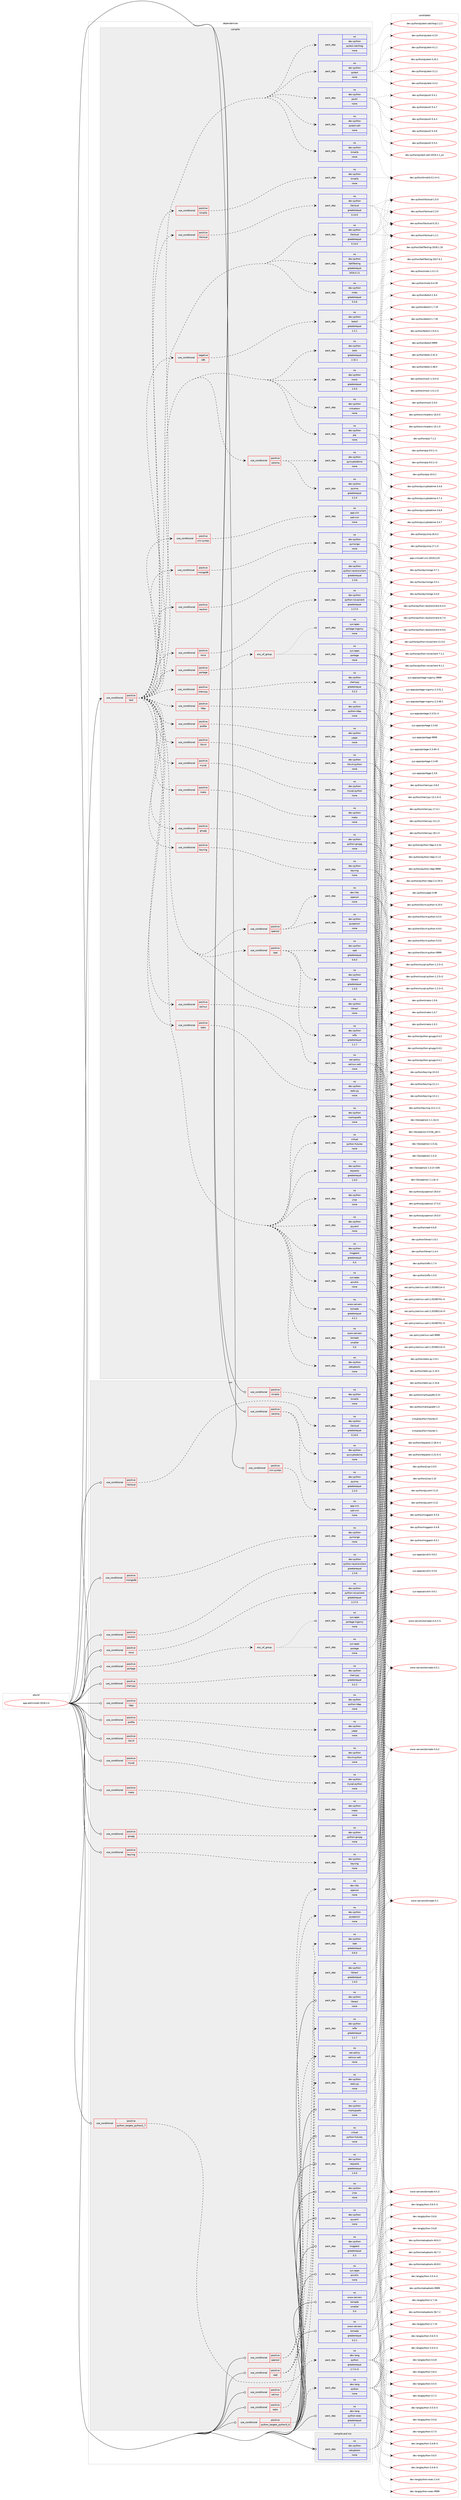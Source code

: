 digraph prolog {

# *************
# Graph options
# *************

newrank=true;
concentrate=true;
compound=true;
graph [rankdir=LR,fontname=Helvetica,fontsize=10,ranksep=1.5];#, ranksep=2.5, nodesep=0.2];
edge  [arrowhead=vee];
node  [fontname=Helvetica,fontsize=10];

# **********
# The ebuild
# **********

subgraph cluster_leftcol {
color=gray;
rank=same;
label=<<i>ebuild</i>>;
id [label="app-admin/salt-2018.3.4", color=red, width=4, href="../app-admin/salt-2018.3.4.svg"];
}

# ****************
# The dependencies
# ****************

subgraph cluster_midcol {
color=gray;
label=<<i>dependencies</i>>;
subgraph cluster_compile {
fillcolor="#eeeeee";
style=filled;
label=<<i>compile</i>>;
subgraph cond345882 {
dependency1269059 [label=<<TABLE BORDER="0" CELLBORDER="1" CELLSPACING="0" CELLPADDING="4"><TR><TD ROWSPAN="3" CELLPADDING="10">use_conditional</TD></TR><TR><TD>positive</TD></TR><TR><TD>test</TD></TR></TABLE>>, shape=none, color=red];
subgraph pack903505 {
dependency1269060 [label=<<TABLE BORDER="0" CELLBORDER="1" CELLSPACING="0" CELLPADDING="4" WIDTH="220"><TR><TD ROWSPAN="6" CELLPADDING="30">pack_dep</TD></TR><TR><TD WIDTH="110">no</TD></TR><TR><TD>dev-python</TD></TR><TR><TD>pytest-salt</TD></TR><TR><TD>none</TD></TR><TR><TD></TD></TR></TABLE>>, shape=none, color=blue];
}
dependency1269059:e -> dependency1269060:w [weight=20,style="dashed",arrowhead="vee"];
subgraph pack903506 {
dependency1269061 [label=<<TABLE BORDER="0" CELLBORDER="1" CELLSPACING="0" CELLPADDING="4" WIDTH="220"><TR><TD ROWSPAN="6" CELLPADDING="30">pack_dep</TD></TR><TR><TD WIDTH="110">no</TD></TR><TR><TD>dev-python</TD></TR><TR><TD>psutil</TD></TR><TR><TD>none</TD></TR><TR><TD></TD></TR></TABLE>>, shape=none, color=blue];
}
dependency1269059:e -> dependency1269061:w [weight=20,style="dashed",arrowhead="vee"];
subgraph pack903507 {
dependency1269062 [label=<<TABLE BORDER="0" CELLBORDER="1" CELLSPACING="0" CELLPADDING="4" WIDTH="220"><TR><TD ROWSPAN="6" CELLPADDING="30">pack_dep</TD></TR><TR><TD WIDTH="110">no</TD></TR><TR><TD>dev-python</TD></TR><TR><TD>pytest</TD></TR><TR><TD>none</TD></TR><TR><TD></TD></TR></TABLE>>, shape=none, color=blue];
}
dependency1269059:e -> dependency1269062:w [weight=20,style="dashed",arrowhead="vee"];
subgraph pack903508 {
dependency1269063 [label=<<TABLE BORDER="0" CELLBORDER="1" CELLSPACING="0" CELLPADDING="4" WIDTH="220"><TR><TD ROWSPAN="6" CELLPADDING="30">pack_dep</TD></TR><TR><TD WIDTH="110">no</TD></TR><TR><TD>dev-python</TD></TR><TR><TD>pytest-catchlog</TD></TR><TR><TD>none</TD></TR><TR><TD></TD></TR></TABLE>>, shape=none, color=blue];
}
dependency1269059:e -> dependency1269063:w [weight=20,style="dashed",arrowhead="vee"];
subgraph pack903509 {
dependency1269064 [label=<<TABLE BORDER="0" CELLBORDER="1" CELLSPACING="0" CELLPADDING="4" WIDTH="220"><TR><TD ROWSPAN="6" CELLPADDING="30">pack_dep</TD></TR><TR><TD WIDTH="110">no</TD></TR><TR><TD>dev-python</TD></TR><TR><TD>pip</TD></TR><TR><TD>none</TD></TR><TR><TD></TD></TR></TABLE>>, shape=none, color=blue];
}
dependency1269059:e -> dependency1269064:w [weight=20,style="dashed",arrowhead="vee"];
subgraph pack903510 {
dependency1269065 [label=<<TABLE BORDER="0" CELLBORDER="1" CELLSPACING="0" CELLPADDING="4" WIDTH="220"><TR><TD ROWSPAN="6" CELLPADDING="30">pack_dep</TD></TR><TR><TD WIDTH="110">no</TD></TR><TR><TD>dev-python</TD></TR><TR><TD>virtualenv</TD></TR><TR><TD>none</TD></TR><TR><TD></TD></TR></TABLE>>, shape=none, color=blue];
}
dependency1269059:e -> dependency1269065:w [weight=20,style="dashed",arrowhead="vee"];
subgraph pack903511 {
dependency1269066 [label=<<TABLE BORDER="0" CELLBORDER="1" CELLSPACING="0" CELLPADDING="4" WIDTH="220"><TR><TD ROWSPAN="6" CELLPADDING="30">pack_dep</TD></TR><TR><TD WIDTH="110">no</TD></TR><TR><TD>dev-python</TD></TR><TR><TD>mock</TD></TR><TR><TD>greaterequal</TD></TR><TR><TD>2.0.0</TD></TR></TABLE>>, shape=none, color=blue];
}
dependency1269059:e -> dependency1269066:w [weight=20,style="dashed",arrowhead="vee"];
subgraph pack903512 {
dependency1269067 [label=<<TABLE BORDER="0" CELLBORDER="1" CELLSPACING="0" CELLPADDING="4" WIDTH="220"><TR><TD ROWSPAN="6" CELLPADDING="30">pack_dep</TD></TR><TR><TD WIDTH="110">no</TD></TR><TR><TD>dev-python</TD></TR><TR><TD>timelib</TD></TR><TR><TD>none</TD></TR><TR><TD></TD></TR></TABLE>>, shape=none, color=blue];
}
dependency1269059:e -> dependency1269067:w [weight=20,style="dashed",arrowhead="vee"];
subgraph pack903513 {
dependency1269068 [label=<<TABLE BORDER="0" CELLBORDER="1" CELLSPACING="0" CELLPADDING="4" WIDTH="220"><TR><TD ROWSPAN="6" CELLPADDING="30">pack_dep</TD></TR><TR><TD WIDTH="110">no</TD></TR><TR><TD>dev-python</TD></TR><TR><TD>boto</TD></TR><TR><TD>greaterequal</TD></TR><TR><TD>2.32.1</TD></TR></TABLE>>, shape=none, color=blue];
}
dependency1269059:e -> dependency1269068:w [weight=20,style="dashed",arrowhead="vee"];
subgraph cond345883 {
dependency1269069 [label=<<TABLE BORDER="0" CELLBORDER="1" CELLSPACING="0" CELLPADDING="4"><TR><TD ROWSPAN="3" CELLPADDING="10">use_conditional</TD></TR><TR><TD>negative</TD></TR><TR><TD>x86</TD></TR></TABLE>>, shape=none, color=red];
subgraph pack903514 {
dependency1269070 [label=<<TABLE BORDER="0" CELLBORDER="1" CELLSPACING="0" CELLPADDING="4" WIDTH="220"><TR><TD ROWSPAN="6" CELLPADDING="30">pack_dep</TD></TR><TR><TD WIDTH="110">no</TD></TR><TR><TD>dev-python</TD></TR><TR><TD>boto3</TD></TR><TR><TD>greaterequal</TD></TR><TR><TD>1.2.1</TD></TR></TABLE>>, shape=none, color=blue];
}
dependency1269069:e -> dependency1269070:w [weight=20,style="dashed",arrowhead="vee"];
}
dependency1269059:e -> dependency1269069:w [weight=20,style="dashed",arrowhead="vee"];
subgraph pack903515 {
dependency1269071 [label=<<TABLE BORDER="0" CELLBORDER="1" CELLSPACING="0" CELLPADDING="4" WIDTH="220"><TR><TD ROWSPAN="6" CELLPADDING="30">pack_dep</TD></TR><TR><TD WIDTH="110">no</TD></TR><TR><TD>dev-python</TD></TR><TR><TD>moto</TD></TR><TR><TD>greaterequal</TD></TR><TR><TD>0.3.6</TD></TR></TABLE>>, shape=none, color=blue];
}
dependency1269059:e -> dependency1269071:w [weight=20,style="dashed",arrowhead="vee"];
subgraph pack903516 {
dependency1269072 [label=<<TABLE BORDER="0" CELLBORDER="1" CELLSPACING="0" CELLPADDING="4" WIDTH="220"><TR><TD ROWSPAN="6" CELLPADDING="30">pack_dep</TD></TR><TR><TD WIDTH="110">no</TD></TR><TR><TD>dev-python</TD></TR><TR><TD>SaltTesting</TD></TR><TR><TD>greaterequal</TD></TR><TR><TD>2016.5.11</TD></TR></TABLE>>, shape=none, color=blue];
}
dependency1269059:e -> dependency1269072:w [weight=20,style="dashed",arrowhead="vee"];
subgraph pack903517 {
dependency1269073 [label=<<TABLE BORDER="0" CELLBORDER="1" CELLSPACING="0" CELLPADDING="4" WIDTH="220"><TR><TD ROWSPAN="6" CELLPADDING="30">pack_dep</TD></TR><TR><TD WIDTH="110">no</TD></TR><TR><TD>dev-python</TD></TR><TR><TD>libcloud</TD></TR><TR><TD>greaterequal</TD></TR><TR><TD>0.14.0</TD></TR></TABLE>>, shape=none, color=blue];
}
dependency1269059:e -> dependency1269073:w [weight=20,style="dashed",arrowhead="vee"];
subgraph pack903518 {
dependency1269074 [label=<<TABLE BORDER="0" CELLBORDER="1" CELLSPACING="0" CELLPADDING="4" WIDTH="220"><TR><TD ROWSPAN="6" CELLPADDING="30">pack_dep</TD></TR><TR><TD WIDTH="110">no</TD></TR><TR><TD>sys-apps</TD></TR><TR><TD>pciutils</TD></TR><TR><TD>none</TD></TR><TR><TD></TD></TR></TABLE>>, shape=none, color=blue];
}
dependency1269059:e -> dependency1269074:w [weight=20,style="dashed",arrowhead="vee"];
subgraph pack903519 {
dependency1269075 [label=<<TABLE BORDER="0" CELLBORDER="1" CELLSPACING="0" CELLPADDING="4" WIDTH="220"><TR><TD ROWSPAN="6" CELLPADDING="30">pack_dep</TD></TR><TR><TD WIDTH="110">no</TD></TR><TR><TD>dev-python</TD></TR><TR><TD>jinja</TD></TR><TR><TD>none</TD></TR><TR><TD></TD></TR></TABLE>>, shape=none, color=blue];
}
dependency1269059:e -> dependency1269075:w [weight=20,style="dashed",arrowhead="vee"];
subgraph pack903520 {
dependency1269076 [label=<<TABLE BORDER="0" CELLBORDER="1" CELLSPACING="0" CELLPADDING="4" WIDTH="220"><TR><TD ROWSPAN="6" CELLPADDING="30">pack_dep</TD></TR><TR><TD WIDTH="110">no</TD></TR><TR><TD>dev-python</TD></TR><TR><TD>libnacl</TD></TR><TR><TD>none</TD></TR><TR><TD></TD></TR></TABLE>>, shape=none, color=blue];
}
dependency1269059:e -> dependency1269076:w [weight=20,style="dashed",arrowhead="vee"];
subgraph pack903521 {
dependency1269077 [label=<<TABLE BORDER="0" CELLBORDER="1" CELLSPACING="0" CELLPADDING="4" WIDTH="220"><TR><TD ROWSPAN="6" CELLPADDING="30">pack_dep</TD></TR><TR><TD WIDTH="110">no</TD></TR><TR><TD>dev-python</TD></TR><TR><TD>msgpack</TD></TR><TR><TD>greaterequal</TD></TR><TR><TD>0.3</TD></TR></TABLE>>, shape=none, color=blue];
}
dependency1269059:e -> dependency1269077:w [weight=20,style="dashed",arrowhead="vee"];
subgraph pack903522 {
dependency1269078 [label=<<TABLE BORDER="0" CELLBORDER="1" CELLSPACING="0" CELLPADDING="4" WIDTH="220"><TR><TD ROWSPAN="6" CELLPADDING="30">pack_dep</TD></TR><TR><TD WIDTH="110">no</TD></TR><TR><TD>dev-python</TD></TR><TR><TD>pyyaml</TD></TR><TR><TD>none</TD></TR><TR><TD></TD></TR></TABLE>>, shape=none, color=blue];
}
dependency1269059:e -> dependency1269078:w [weight=20,style="dashed",arrowhead="vee"];
subgraph pack903523 {
dependency1269079 [label=<<TABLE BORDER="0" CELLBORDER="1" CELLSPACING="0" CELLPADDING="4" WIDTH="220"><TR><TD ROWSPAN="6" CELLPADDING="30">pack_dep</TD></TR><TR><TD WIDTH="110">no</TD></TR><TR><TD>dev-python</TD></TR><TR><TD>markupsafe</TD></TR><TR><TD>none</TD></TR><TR><TD></TD></TR></TABLE>>, shape=none, color=blue];
}
dependency1269059:e -> dependency1269079:w [weight=20,style="dashed",arrowhead="vee"];
subgraph pack903524 {
dependency1269080 [label=<<TABLE BORDER="0" CELLBORDER="1" CELLSPACING="0" CELLPADDING="4" WIDTH="220"><TR><TD ROWSPAN="6" CELLPADDING="30">pack_dep</TD></TR><TR><TD WIDTH="110">no</TD></TR><TR><TD>dev-python</TD></TR><TR><TD>requests</TD></TR><TR><TD>greaterequal</TD></TR><TR><TD>1.0.0</TD></TR></TABLE>>, shape=none, color=blue];
}
dependency1269059:e -> dependency1269080:w [weight=20,style="dashed",arrowhead="vee"];
subgraph pack903525 {
dependency1269081 [label=<<TABLE BORDER="0" CELLBORDER="1" CELLSPACING="0" CELLPADDING="4" WIDTH="220"><TR><TD ROWSPAN="6" CELLPADDING="30">pack_dep</TD></TR><TR><TD WIDTH="110">no</TD></TR><TR><TD>dev-python</TD></TR><TR><TD>setuptools</TD></TR><TR><TD>none</TD></TR><TR><TD></TD></TR></TABLE>>, shape=none, color=blue];
}
dependency1269059:e -> dependency1269081:w [weight=20,style="dashed",arrowhead="vee"];
subgraph pack903526 {
dependency1269082 [label=<<TABLE BORDER="0" CELLBORDER="1" CELLSPACING="0" CELLPADDING="4" WIDTH="220"><TR><TD ROWSPAN="6" CELLPADDING="30">pack_dep</TD></TR><TR><TD WIDTH="110">no</TD></TR><TR><TD>www-servers</TD></TR><TR><TD>tornado</TD></TR><TR><TD>greaterequal</TD></TR><TR><TD>4.2.1</TD></TR></TABLE>>, shape=none, color=blue];
}
dependency1269059:e -> dependency1269082:w [weight=20,style="dashed",arrowhead="vee"];
subgraph pack903527 {
dependency1269083 [label=<<TABLE BORDER="0" CELLBORDER="1" CELLSPACING="0" CELLPADDING="4" WIDTH="220"><TR><TD ROWSPAN="6" CELLPADDING="30">pack_dep</TD></TR><TR><TD WIDTH="110">no</TD></TR><TR><TD>www-servers</TD></TR><TR><TD>tornado</TD></TR><TR><TD>smaller</TD></TR><TR><TD>5.0</TD></TR></TABLE>>, shape=none, color=blue];
}
dependency1269059:e -> dependency1269083:w [weight=20,style="dashed",arrowhead="vee"];
subgraph pack903528 {
dependency1269084 [label=<<TABLE BORDER="0" CELLBORDER="1" CELLSPACING="0" CELLPADDING="4" WIDTH="220"><TR><TD ROWSPAN="6" CELLPADDING="30">pack_dep</TD></TR><TR><TD WIDTH="110">no</TD></TR><TR><TD>virtual</TD></TR><TR><TD>python-futures</TD></TR><TR><TD>none</TD></TR><TR><TD></TD></TR></TABLE>>, shape=none, color=blue];
}
dependency1269059:e -> dependency1269084:w [weight=20,style="dashed",arrowhead="vee"];
subgraph cond345884 {
dependency1269085 [label=<<TABLE BORDER="0" CELLBORDER="1" CELLSPACING="0" CELLPADDING="4"><TR><TD ROWSPAN="3" CELLPADDING="10">use_conditional</TD></TR><TR><TD>positive</TD></TR><TR><TD>libcloud</TD></TR></TABLE>>, shape=none, color=red];
subgraph pack903529 {
dependency1269086 [label=<<TABLE BORDER="0" CELLBORDER="1" CELLSPACING="0" CELLPADDING="4" WIDTH="220"><TR><TD ROWSPAN="6" CELLPADDING="30">pack_dep</TD></TR><TR><TD WIDTH="110">no</TD></TR><TR><TD>dev-python</TD></TR><TR><TD>libcloud</TD></TR><TR><TD>greaterequal</TD></TR><TR><TD>0.14.0</TD></TR></TABLE>>, shape=none, color=blue];
}
dependency1269085:e -> dependency1269086:w [weight=20,style="dashed",arrowhead="vee"];
}
dependency1269059:e -> dependency1269085:w [weight=20,style="dashed",arrowhead="vee"];
subgraph cond345885 {
dependency1269087 [label=<<TABLE BORDER="0" CELLBORDER="1" CELLSPACING="0" CELLPADDING="4"><TR><TD ROWSPAN="3" CELLPADDING="10">use_conditional</TD></TR><TR><TD>positive</TD></TR><TR><TD>mako</TD></TR></TABLE>>, shape=none, color=red];
subgraph pack903530 {
dependency1269088 [label=<<TABLE BORDER="0" CELLBORDER="1" CELLSPACING="0" CELLPADDING="4" WIDTH="220"><TR><TD ROWSPAN="6" CELLPADDING="30">pack_dep</TD></TR><TR><TD WIDTH="110">no</TD></TR><TR><TD>dev-python</TD></TR><TR><TD>mako</TD></TR><TR><TD>none</TD></TR><TR><TD></TD></TR></TABLE>>, shape=none, color=blue];
}
dependency1269087:e -> dependency1269088:w [weight=20,style="dashed",arrowhead="vee"];
}
dependency1269059:e -> dependency1269087:w [weight=20,style="dashed",arrowhead="vee"];
subgraph cond345886 {
dependency1269089 [label=<<TABLE BORDER="0" CELLBORDER="1" CELLSPACING="0" CELLPADDING="4"><TR><TD ROWSPAN="3" CELLPADDING="10">use_conditional</TD></TR><TR><TD>positive</TD></TR><TR><TD>ldap</TD></TR></TABLE>>, shape=none, color=red];
subgraph pack903531 {
dependency1269090 [label=<<TABLE BORDER="0" CELLBORDER="1" CELLSPACING="0" CELLPADDING="4" WIDTH="220"><TR><TD ROWSPAN="6" CELLPADDING="30">pack_dep</TD></TR><TR><TD WIDTH="110">no</TD></TR><TR><TD>dev-python</TD></TR><TR><TD>python-ldap</TD></TR><TR><TD>none</TD></TR><TR><TD></TD></TR></TABLE>>, shape=none, color=blue];
}
dependency1269089:e -> dependency1269090:w [weight=20,style="dashed",arrowhead="vee"];
}
dependency1269059:e -> dependency1269089:w [weight=20,style="dashed",arrowhead="vee"];
subgraph cond345887 {
dependency1269091 [label=<<TABLE BORDER="0" CELLBORDER="1" CELLSPACING="0" CELLPADDING="4"><TR><TD ROWSPAN="3" CELLPADDING="10">use_conditional</TD></TR><TR><TD>positive</TD></TR><TR><TD>libvirt</TD></TR></TABLE>>, shape=none, color=red];
subgraph pack903532 {
dependency1269092 [label=<<TABLE BORDER="0" CELLBORDER="1" CELLSPACING="0" CELLPADDING="4" WIDTH="220"><TR><TD ROWSPAN="6" CELLPADDING="30">pack_dep</TD></TR><TR><TD WIDTH="110">no</TD></TR><TR><TD>dev-python</TD></TR><TR><TD>libvirt-python</TD></TR><TR><TD>none</TD></TR><TR><TD></TD></TR></TABLE>>, shape=none, color=blue];
}
dependency1269091:e -> dependency1269092:w [weight=20,style="dashed",arrowhead="vee"];
}
dependency1269059:e -> dependency1269091:w [weight=20,style="dashed",arrowhead="vee"];
subgraph cond345888 {
dependency1269093 [label=<<TABLE BORDER="0" CELLBORDER="1" CELLSPACING="0" CELLPADDING="4"><TR><TD ROWSPAN="3" CELLPADDING="10">use_conditional</TD></TR><TR><TD>positive</TD></TR><TR><TD>openssl</TD></TR></TABLE>>, shape=none, color=red];
subgraph pack903533 {
dependency1269094 [label=<<TABLE BORDER="0" CELLBORDER="1" CELLSPACING="0" CELLPADDING="4" WIDTH="220"><TR><TD ROWSPAN="6" CELLPADDING="30">pack_dep</TD></TR><TR><TD WIDTH="110">no</TD></TR><TR><TD>dev-libs</TD></TR><TR><TD>openssl</TD></TR><TR><TD>none</TD></TR><TR><TD></TD></TR></TABLE>>, shape=none, color=blue];
}
dependency1269093:e -> dependency1269094:w [weight=20,style="dashed",arrowhead="vee"];
subgraph pack903534 {
dependency1269095 [label=<<TABLE BORDER="0" CELLBORDER="1" CELLSPACING="0" CELLPADDING="4" WIDTH="220"><TR><TD ROWSPAN="6" CELLPADDING="30">pack_dep</TD></TR><TR><TD WIDTH="110">no</TD></TR><TR><TD>dev-python</TD></TR><TR><TD>pyopenssl</TD></TR><TR><TD>none</TD></TR><TR><TD></TD></TR></TABLE>>, shape=none, color=blue];
}
dependency1269093:e -> dependency1269095:w [weight=20,style="dashed",arrowhead="vee"];
}
dependency1269059:e -> dependency1269093:w [weight=20,style="dashed",arrowhead="vee"];
subgraph cond345889 {
dependency1269096 [label=<<TABLE BORDER="0" CELLBORDER="1" CELLSPACING="0" CELLPADDING="4"><TR><TD ROWSPAN="3" CELLPADDING="10">use_conditional</TD></TR><TR><TD>positive</TD></TR><TR><TD>raet</TD></TR></TABLE>>, shape=none, color=red];
subgraph pack903535 {
dependency1269097 [label=<<TABLE BORDER="0" CELLBORDER="1" CELLSPACING="0" CELLPADDING="4" WIDTH="220"><TR><TD ROWSPAN="6" CELLPADDING="30">pack_dep</TD></TR><TR><TD WIDTH="110">no</TD></TR><TR><TD>dev-python</TD></TR><TR><TD>libnacl</TD></TR><TR><TD>greaterequal</TD></TR><TR><TD>1.0.0</TD></TR></TABLE>>, shape=none, color=blue];
}
dependency1269096:e -> dependency1269097:w [weight=20,style="dashed",arrowhead="vee"];
subgraph pack903536 {
dependency1269098 [label=<<TABLE BORDER="0" CELLBORDER="1" CELLSPACING="0" CELLPADDING="4" WIDTH="220"><TR><TD ROWSPAN="6" CELLPADDING="30">pack_dep</TD></TR><TR><TD WIDTH="110">no</TD></TR><TR><TD>dev-python</TD></TR><TR><TD>ioflo</TD></TR><TR><TD>greaterequal</TD></TR><TR><TD>1.1.7</TD></TR></TABLE>>, shape=none, color=blue];
}
dependency1269096:e -> dependency1269098:w [weight=20,style="dashed",arrowhead="vee"];
subgraph pack903537 {
dependency1269099 [label=<<TABLE BORDER="0" CELLBORDER="1" CELLSPACING="0" CELLPADDING="4" WIDTH="220"><TR><TD ROWSPAN="6" CELLPADDING="30">pack_dep</TD></TR><TR><TD WIDTH="110">no</TD></TR><TR><TD>dev-python</TD></TR><TR><TD>raet</TD></TR><TR><TD>greaterequal</TD></TR><TR><TD>0.6.0</TD></TR></TABLE>>, shape=none, color=blue];
}
dependency1269096:e -> dependency1269099:w [weight=20,style="dashed",arrowhead="vee"];
}
dependency1269059:e -> dependency1269096:w [weight=20,style="dashed",arrowhead="vee"];
subgraph cond345890 {
dependency1269100 [label=<<TABLE BORDER="0" CELLBORDER="1" CELLSPACING="0" CELLPADDING="4"><TR><TD ROWSPAN="3" CELLPADDING="10">use_conditional</TD></TR><TR><TD>positive</TD></TR><TR><TD>zeromq</TD></TR></TABLE>>, shape=none, color=red];
subgraph pack903538 {
dependency1269101 [label=<<TABLE BORDER="0" CELLBORDER="1" CELLSPACING="0" CELLPADDING="4" WIDTH="220"><TR><TD ROWSPAN="6" CELLPADDING="30">pack_dep</TD></TR><TR><TD WIDTH="110">no</TD></TR><TR><TD>dev-python</TD></TR><TR><TD>pyzmq</TD></TR><TR><TD>greaterequal</TD></TR><TR><TD>2.2.0</TD></TR></TABLE>>, shape=none, color=blue];
}
dependency1269100:e -> dependency1269101:w [weight=20,style="dashed",arrowhead="vee"];
subgraph pack903539 {
dependency1269102 [label=<<TABLE BORDER="0" CELLBORDER="1" CELLSPACING="0" CELLPADDING="4" WIDTH="220"><TR><TD ROWSPAN="6" CELLPADDING="30">pack_dep</TD></TR><TR><TD WIDTH="110">no</TD></TR><TR><TD>dev-python</TD></TR><TR><TD>pycryptodome</TD></TR><TR><TD>none</TD></TR><TR><TD></TD></TR></TABLE>>, shape=none, color=blue];
}
dependency1269100:e -> dependency1269102:w [weight=20,style="dashed",arrowhead="vee"];
}
dependency1269059:e -> dependency1269100:w [weight=20,style="dashed",arrowhead="vee"];
subgraph cond345891 {
dependency1269103 [label=<<TABLE BORDER="0" CELLBORDER="1" CELLSPACING="0" CELLPADDING="4"><TR><TD ROWSPAN="3" CELLPADDING="10">use_conditional</TD></TR><TR><TD>positive</TD></TR><TR><TD>cherrypy</TD></TR></TABLE>>, shape=none, color=red];
subgraph pack903540 {
dependency1269104 [label=<<TABLE BORDER="0" CELLBORDER="1" CELLSPACING="0" CELLPADDING="4" WIDTH="220"><TR><TD ROWSPAN="6" CELLPADDING="30">pack_dep</TD></TR><TR><TD WIDTH="110">no</TD></TR><TR><TD>dev-python</TD></TR><TR><TD>cherrypy</TD></TR><TR><TD>greaterequal</TD></TR><TR><TD>3.2.2</TD></TR></TABLE>>, shape=none, color=blue];
}
dependency1269103:e -> dependency1269104:w [weight=20,style="dashed",arrowhead="vee"];
}
dependency1269059:e -> dependency1269103:w [weight=20,style="dashed",arrowhead="vee"];
subgraph cond345892 {
dependency1269105 [label=<<TABLE BORDER="0" CELLBORDER="1" CELLSPACING="0" CELLPADDING="4"><TR><TD ROWSPAN="3" CELLPADDING="10">use_conditional</TD></TR><TR><TD>positive</TD></TR><TR><TD>mongodb</TD></TR></TABLE>>, shape=none, color=red];
subgraph pack903541 {
dependency1269106 [label=<<TABLE BORDER="0" CELLBORDER="1" CELLSPACING="0" CELLPADDING="4" WIDTH="220"><TR><TD ROWSPAN="6" CELLPADDING="30">pack_dep</TD></TR><TR><TD WIDTH="110">no</TD></TR><TR><TD>dev-python</TD></TR><TR><TD>pymongo</TD></TR><TR><TD>none</TD></TR><TR><TD></TD></TR></TABLE>>, shape=none, color=blue];
}
dependency1269105:e -> dependency1269106:w [weight=20,style="dashed",arrowhead="vee"];
}
dependency1269059:e -> dependency1269105:w [weight=20,style="dashed",arrowhead="vee"];
subgraph cond345893 {
dependency1269107 [label=<<TABLE BORDER="0" CELLBORDER="1" CELLSPACING="0" CELLPADDING="4"><TR><TD ROWSPAN="3" CELLPADDING="10">use_conditional</TD></TR><TR><TD>positive</TD></TR><TR><TD>portage</TD></TR></TABLE>>, shape=none, color=red];
subgraph any19151 {
dependency1269108 [label=<<TABLE BORDER="0" CELLBORDER="1" CELLSPACING="0" CELLPADDING="4"><TR><TD CELLPADDING="10">any_of_group</TD></TR></TABLE>>, shape=none, color=red];subgraph pack903542 {
dependency1269109 [label=<<TABLE BORDER="0" CELLBORDER="1" CELLSPACING="0" CELLPADDING="4" WIDTH="220"><TR><TD ROWSPAN="6" CELLPADDING="30">pack_dep</TD></TR><TR><TD WIDTH="110">no</TD></TR><TR><TD>sys-apps</TD></TR><TR><TD>portage</TD></TR><TR><TD>none</TD></TR><TR><TD></TD></TR></TABLE>>, shape=none, color=blue];
}
dependency1269108:e -> dependency1269109:w [weight=20,style="dotted",arrowhead="oinv"];
subgraph pack903543 {
dependency1269110 [label=<<TABLE BORDER="0" CELLBORDER="1" CELLSPACING="0" CELLPADDING="4" WIDTH="220"><TR><TD ROWSPAN="6" CELLPADDING="30">pack_dep</TD></TR><TR><TD WIDTH="110">no</TD></TR><TR><TD>sys-apps</TD></TR><TR><TD>portage-mgorny</TD></TR><TR><TD>none</TD></TR><TR><TD></TD></TR></TABLE>>, shape=none, color=blue];
}
dependency1269108:e -> dependency1269110:w [weight=20,style="dotted",arrowhead="oinv"];
}
dependency1269107:e -> dependency1269108:w [weight=20,style="dashed",arrowhead="vee"];
}
dependency1269059:e -> dependency1269107:w [weight=20,style="dashed",arrowhead="vee"];
subgraph cond345894 {
dependency1269111 [label=<<TABLE BORDER="0" CELLBORDER="1" CELLSPACING="0" CELLPADDING="4"><TR><TD ROWSPAN="3" CELLPADDING="10">use_conditional</TD></TR><TR><TD>positive</TD></TR><TR><TD>keyring</TD></TR></TABLE>>, shape=none, color=red];
subgraph pack903544 {
dependency1269112 [label=<<TABLE BORDER="0" CELLBORDER="1" CELLSPACING="0" CELLPADDING="4" WIDTH="220"><TR><TD ROWSPAN="6" CELLPADDING="30">pack_dep</TD></TR><TR><TD WIDTH="110">no</TD></TR><TR><TD>dev-python</TD></TR><TR><TD>keyring</TD></TR><TR><TD>none</TD></TR><TR><TD></TD></TR></TABLE>>, shape=none, color=blue];
}
dependency1269111:e -> dependency1269112:w [weight=20,style="dashed",arrowhead="vee"];
}
dependency1269059:e -> dependency1269111:w [weight=20,style="dashed",arrowhead="vee"];
subgraph cond345895 {
dependency1269113 [label=<<TABLE BORDER="0" CELLBORDER="1" CELLSPACING="0" CELLPADDING="4"><TR><TD ROWSPAN="3" CELLPADDING="10">use_conditional</TD></TR><TR><TD>positive</TD></TR><TR><TD>mysql</TD></TR></TABLE>>, shape=none, color=red];
subgraph pack903545 {
dependency1269114 [label=<<TABLE BORDER="0" CELLBORDER="1" CELLSPACING="0" CELLPADDING="4" WIDTH="220"><TR><TD ROWSPAN="6" CELLPADDING="30">pack_dep</TD></TR><TR><TD WIDTH="110">no</TD></TR><TR><TD>dev-python</TD></TR><TR><TD>mysql-python</TD></TR><TR><TD>none</TD></TR><TR><TD></TD></TR></TABLE>>, shape=none, color=blue];
}
dependency1269113:e -> dependency1269114:w [weight=20,style="dashed",arrowhead="vee"];
}
dependency1269059:e -> dependency1269113:w [weight=20,style="dashed",arrowhead="vee"];
subgraph cond345896 {
dependency1269115 [label=<<TABLE BORDER="0" CELLBORDER="1" CELLSPACING="0" CELLPADDING="4"><TR><TD ROWSPAN="3" CELLPADDING="10">use_conditional</TD></TR><TR><TD>positive</TD></TR><TR><TD>redis</TD></TR></TABLE>>, shape=none, color=red];
subgraph pack903546 {
dependency1269116 [label=<<TABLE BORDER="0" CELLBORDER="1" CELLSPACING="0" CELLPADDING="4" WIDTH="220"><TR><TD ROWSPAN="6" CELLPADDING="30">pack_dep</TD></TR><TR><TD WIDTH="110">no</TD></TR><TR><TD>dev-python</TD></TR><TR><TD>redis-py</TD></TR><TR><TD>none</TD></TR><TR><TD></TD></TR></TABLE>>, shape=none, color=blue];
}
dependency1269115:e -> dependency1269116:w [weight=20,style="dashed",arrowhead="vee"];
}
dependency1269059:e -> dependency1269115:w [weight=20,style="dashed",arrowhead="vee"];
subgraph cond345897 {
dependency1269117 [label=<<TABLE BORDER="0" CELLBORDER="1" CELLSPACING="0" CELLPADDING="4"><TR><TD ROWSPAN="3" CELLPADDING="10">use_conditional</TD></TR><TR><TD>positive</TD></TR><TR><TD>selinux</TD></TR></TABLE>>, shape=none, color=red];
subgraph pack903547 {
dependency1269118 [label=<<TABLE BORDER="0" CELLBORDER="1" CELLSPACING="0" CELLPADDING="4" WIDTH="220"><TR><TD ROWSPAN="6" CELLPADDING="30">pack_dep</TD></TR><TR><TD WIDTH="110">no</TD></TR><TR><TD>sec-policy</TD></TR><TR><TD>selinux-salt</TD></TR><TR><TD>none</TD></TR><TR><TD></TD></TR></TABLE>>, shape=none, color=blue];
}
dependency1269117:e -> dependency1269118:w [weight=20,style="dashed",arrowhead="vee"];
}
dependency1269059:e -> dependency1269117:w [weight=20,style="dashed",arrowhead="vee"];
subgraph cond345898 {
dependency1269119 [label=<<TABLE BORDER="0" CELLBORDER="1" CELLSPACING="0" CELLPADDING="4"><TR><TD ROWSPAN="3" CELLPADDING="10">use_conditional</TD></TR><TR><TD>positive</TD></TR><TR><TD>timelib</TD></TR></TABLE>>, shape=none, color=red];
subgraph pack903548 {
dependency1269120 [label=<<TABLE BORDER="0" CELLBORDER="1" CELLSPACING="0" CELLPADDING="4" WIDTH="220"><TR><TD ROWSPAN="6" CELLPADDING="30">pack_dep</TD></TR><TR><TD WIDTH="110">no</TD></TR><TR><TD>dev-python</TD></TR><TR><TD>timelib</TD></TR><TR><TD>none</TD></TR><TR><TD></TD></TR></TABLE>>, shape=none, color=blue];
}
dependency1269119:e -> dependency1269120:w [weight=20,style="dashed",arrowhead="vee"];
}
dependency1269059:e -> dependency1269119:w [weight=20,style="dashed",arrowhead="vee"];
subgraph cond345899 {
dependency1269121 [label=<<TABLE BORDER="0" CELLBORDER="1" CELLSPACING="0" CELLPADDING="4"><TR><TD ROWSPAN="3" CELLPADDING="10">use_conditional</TD></TR><TR><TD>positive</TD></TR><TR><TD>nova</TD></TR></TABLE>>, shape=none, color=red];
subgraph pack903549 {
dependency1269122 [label=<<TABLE BORDER="0" CELLBORDER="1" CELLSPACING="0" CELLPADDING="4" WIDTH="220"><TR><TD ROWSPAN="6" CELLPADDING="30">pack_dep</TD></TR><TR><TD WIDTH="110">no</TD></TR><TR><TD>dev-python</TD></TR><TR><TD>python-novaclient</TD></TR><TR><TD>greaterequal</TD></TR><TR><TD>2.17.0</TD></TR></TABLE>>, shape=none, color=blue];
}
dependency1269121:e -> dependency1269122:w [weight=20,style="dashed",arrowhead="vee"];
}
dependency1269059:e -> dependency1269121:w [weight=20,style="dashed",arrowhead="vee"];
subgraph cond345900 {
dependency1269123 [label=<<TABLE BORDER="0" CELLBORDER="1" CELLSPACING="0" CELLPADDING="4"><TR><TD ROWSPAN="3" CELLPADDING="10">use_conditional</TD></TR><TR><TD>positive</TD></TR><TR><TD>neutron</TD></TR></TABLE>>, shape=none, color=red];
subgraph pack903550 {
dependency1269124 [label=<<TABLE BORDER="0" CELLBORDER="1" CELLSPACING="0" CELLPADDING="4" WIDTH="220"><TR><TD ROWSPAN="6" CELLPADDING="30">pack_dep</TD></TR><TR><TD WIDTH="110">no</TD></TR><TR><TD>dev-python</TD></TR><TR><TD>python-neutronclient</TD></TR><TR><TD>greaterequal</TD></TR><TR><TD>2.3.6</TD></TR></TABLE>>, shape=none, color=blue];
}
dependency1269123:e -> dependency1269124:w [weight=20,style="dashed",arrowhead="vee"];
}
dependency1269059:e -> dependency1269123:w [weight=20,style="dashed",arrowhead="vee"];
subgraph cond345901 {
dependency1269125 [label=<<TABLE BORDER="0" CELLBORDER="1" CELLSPACING="0" CELLPADDING="4"><TR><TD ROWSPAN="3" CELLPADDING="10">use_conditional</TD></TR><TR><TD>positive</TD></TR><TR><TD>gnupg</TD></TR></TABLE>>, shape=none, color=red];
subgraph pack903551 {
dependency1269126 [label=<<TABLE BORDER="0" CELLBORDER="1" CELLSPACING="0" CELLPADDING="4" WIDTH="220"><TR><TD ROWSPAN="6" CELLPADDING="30">pack_dep</TD></TR><TR><TD WIDTH="110">no</TD></TR><TR><TD>dev-python</TD></TR><TR><TD>python-gnupg</TD></TR><TR><TD>none</TD></TR><TR><TD></TD></TR></TABLE>>, shape=none, color=blue];
}
dependency1269125:e -> dependency1269126:w [weight=20,style="dashed",arrowhead="vee"];
}
dependency1269059:e -> dependency1269125:w [weight=20,style="dashed",arrowhead="vee"];
subgraph cond345902 {
dependency1269127 [label=<<TABLE BORDER="0" CELLBORDER="1" CELLSPACING="0" CELLPADDING="4"><TR><TD ROWSPAN="3" CELLPADDING="10">use_conditional</TD></TR><TR><TD>positive</TD></TR><TR><TD>profile</TD></TR></TABLE>>, shape=none, color=red];
subgraph pack903552 {
dependency1269128 [label=<<TABLE BORDER="0" CELLBORDER="1" CELLSPACING="0" CELLPADDING="4" WIDTH="220"><TR><TD ROWSPAN="6" CELLPADDING="30">pack_dep</TD></TR><TR><TD WIDTH="110">no</TD></TR><TR><TD>dev-python</TD></TR><TR><TD>yappi</TD></TR><TR><TD>none</TD></TR><TR><TD></TD></TR></TABLE>>, shape=none, color=blue];
}
dependency1269127:e -> dependency1269128:w [weight=20,style="dashed",arrowhead="vee"];
}
dependency1269059:e -> dependency1269127:w [weight=20,style="dashed",arrowhead="vee"];
subgraph cond345903 {
dependency1269129 [label=<<TABLE BORDER="0" CELLBORDER="1" CELLSPACING="0" CELLPADDING="4"><TR><TD ROWSPAN="3" CELLPADDING="10">use_conditional</TD></TR><TR><TD>positive</TD></TR><TR><TD>vim-syntax</TD></TR></TABLE>>, shape=none, color=red];
subgraph pack903553 {
dependency1269130 [label=<<TABLE BORDER="0" CELLBORDER="1" CELLSPACING="0" CELLPADDING="4" WIDTH="220"><TR><TD ROWSPAN="6" CELLPADDING="30">pack_dep</TD></TR><TR><TD WIDTH="110">no</TD></TR><TR><TD>app-vim</TD></TR><TR><TD>salt-vim</TD></TR><TR><TD>none</TD></TR><TR><TD></TD></TR></TABLE>>, shape=none, color=blue];
}
dependency1269129:e -> dependency1269130:w [weight=20,style="dashed",arrowhead="vee"];
}
dependency1269059:e -> dependency1269129:w [weight=20,style="dashed",arrowhead="vee"];
}
id:e -> dependency1269059:w [weight=20,style="solid",arrowhead="vee"];
}
subgraph cluster_compileandrun {
fillcolor="#eeeeee";
style=filled;
label=<<i>compile and run</i>>;
subgraph pack903554 {
dependency1269131 [label=<<TABLE BORDER="0" CELLBORDER="1" CELLSPACING="0" CELLPADDING="4" WIDTH="220"><TR><TD ROWSPAN="6" CELLPADDING="30">pack_dep</TD></TR><TR><TD WIDTH="110">no</TD></TR><TR><TD>dev-python</TD></TR><TR><TD>setuptools</TD></TR><TR><TD>none</TD></TR><TR><TD></TD></TR></TABLE>>, shape=none, color=blue];
}
id:e -> dependency1269131:w [weight=20,style="solid",arrowhead="odotvee"];
}
subgraph cluster_run {
fillcolor="#eeeeee";
style=filled;
label=<<i>run</i>>;
subgraph cond345904 {
dependency1269132 [label=<<TABLE BORDER="0" CELLBORDER="1" CELLSPACING="0" CELLPADDING="4"><TR><TD ROWSPAN="3" CELLPADDING="10">use_conditional</TD></TR><TR><TD>positive</TD></TR><TR><TD>cherrypy</TD></TR></TABLE>>, shape=none, color=red];
subgraph pack903555 {
dependency1269133 [label=<<TABLE BORDER="0" CELLBORDER="1" CELLSPACING="0" CELLPADDING="4" WIDTH="220"><TR><TD ROWSPAN="6" CELLPADDING="30">pack_dep</TD></TR><TR><TD WIDTH="110">no</TD></TR><TR><TD>dev-python</TD></TR><TR><TD>cherrypy</TD></TR><TR><TD>greaterequal</TD></TR><TR><TD>3.2.2</TD></TR></TABLE>>, shape=none, color=blue];
}
dependency1269132:e -> dependency1269133:w [weight=20,style="dashed",arrowhead="vee"];
}
id:e -> dependency1269132:w [weight=20,style="solid",arrowhead="odot"];
subgraph cond345905 {
dependency1269134 [label=<<TABLE BORDER="0" CELLBORDER="1" CELLSPACING="0" CELLPADDING="4"><TR><TD ROWSPAN="3" CELLPADDING="10">use_conditional</TD></TR><TR><TD>positive</TD></TR><TR><TD>gnupg</TD></TR></TABLE>>, shape=none, color=red];
subgraph pack903556 {
dependency1269135 [label=<<TABLE BORDER="0" CELLBORDER="1" CELLSPACING="0" CELLPADDING="4" WIDTH="220"><TR><TD ROWSPAN="6" CELLPADDING="30">pack_dep</TD></TR><TR><TD WIDTH="110">no</TD></TR><TR><TD>dev-python</TD></TR><TR><TD>python-gnupg</TD></TR><TR><TD>none</TD></TR><TR><TD></TD></TR></TABLE>>, shape=none, color=blue];
}
dependency1269134:e -> dependency1269135:w [weight=20,style="dashed",arrowhead="vee"];
}
id:e -> dependency1269134:w [weight=20,style="solid",arrowhead="odot"];
subgraph cond345906 {
dependency1269136 [label=<<TABLE BORDER="0" CELLBORDER="1" CELLSPACING="0" CELLPADDING="4"><TR><TD ROWSPAN="3" CELLPADDING="10">use_conditional</TD></TR><TR><TD>positive</TD></TR><TR><TD>keyring</TD></TR></TABLE>>, shape=none, color=red];
subgraph pack903557 {
dependency1269137 [label=<<TABLE BORDER="0" CELLBORDER="1" CELLSPACING="0" CELLPADDING="4" WIDTH="220"><TR><TD ROWSPAN="6" CELLPADDING="30">pack_dep</TD></TR><TR><TD WIDTH="110">no</TD></TR><TR><TD>dev-python</TD></TR><TR><TD>keyring</TD></TR><TR><TD>none</TD></TR><TR><TD></TD></TR></TABLE>>, shape=none, color=blue];
}
dependency1269136:e -> dependency1269137:w [weight=20,style="dashed",arrowhead="vee"];
}
id:e -> dependency1269136:w [weight=20,style="solid",arrowhead="odot"];
subgraph cond345907 {
dependency1269138 [label=<<TABLE BORDER="0" CELLBORDER="1" CELLSPACING="0" CELLPADDING="4"><TR><TD ROWSPAN="3" CELLPADDING="10">use_conditional</TD></TR><TR><TD>positive</TD></TR><TR><TD>ldap</TD></TR></TABLE>>, shape=none, color=red];
subgraph pack903558 {
dependency1269139 [label=<<TABLE BORDER="0" CELLBORDER="1" CELLSPACING="0" CELLPADDING="4" WIDTH="220"><TR><TD ROWSPAN="6" CELLPADDING="30">pack_dep</TD></TR><TR><TD WIDTH="110">no</TD></TR><TR><TD>dev-python</TD></TR><TR><TD>python-ldap</TD></TR><TR><TD>none</TD></TR><TR><TD></TD></TR></TABLE>>, shape=none, color=blue];
}
dependency1269138:e -> dependency1269139:w [weight=20,style="dashed",arrowhead="vee"];
}
id:e -> dependency1269138:w [weight=20,style="solid",arrowhead="odot"];
subgraph cond345908 {
dependency1269140 [label=<<TABLE BORDER="0" CELLBORDER="1" CELLSPACING="0" CELLPADDING="4"><TR><TD ROWSPAN="3" CELLPADDING="10">use_conditional</TD></TR><TR><TD>positive</TD></TR><TR><TD>libcloud</TD></TR></TABLE>>, shape=none, color=red];
subgraph pack903559 {
dependency1269141 [label=<<TABLE BORDER="0" CELLBORDER="1" CELLSPACING="0" CELLPADDING="4" WIDTH="220"><TR><TD ROWSPAN="6" CELLPADDING="30">pack_dep</TD></TR><TR><TD WIDTH="110">no</TD></TR><TR><TD>dev-python</TD></TR><TR><TD>libcloud</TD></TR><TR><TD>greaterequal</TD></TR><TR><TD>0.14.0</TD></TR></TABLE>>, shape=none, color=blue];
}
dependency1269140:e -> dependency1269141:w [weight=20,style="dashed",arrowhead="vee"];
}
id:e -> dependency1269140:w [weight=20,style="solid",arrowhead="odot"];
subgraph cond345909 {
dependency1269142 [label=<<TABLE BORDER="0" CELLBORDER="1" CELLSPACING="0" CELLPADDING="4"><TR><TD ROWSPAN="3" CELLPADDING="10">use_conditional</TD></TR><TR><TD>positive</TD></TR><TR><TD>libvirt</TD></TR></TABLE>>, shape=none, color=red];
subgraph pack903560 {
dependency1269143 [label=<<TABLE BORDER="0" CELLBORDER="1" CELLSPACING="0" CELLPADDING="4" WIDTH="220"><TR><TD ROWSPAN="6" CELLPADDING="30">pack_dep</TD></TR><TR><TD WIDTH="110">no</TD></TR><TR><TD>dev-python</TD></TR><TR><TD>libvirt-python</TD></TR><TR><TD>none</TD></TR><TR><TD></TD></TR></TABLE>>, shape=none, color=blue];
}
dependency1269142:e -> dependency1269143:w [weight=20,style="dashed",arrowhead="vee"];
}
id:e -> dependency1269142:w [weight=20,style="solid",arrowhead="odot"];
subgraph cond345910 {
dependency1269144 [label=<<TABLE BORDER="0" CELLBORDER="1" CELLSPACING="0" CELLPADDING="4"><TR><TD ROWSPAN="3" CELLPADDING="10">use_conditional</TD></TR><TR><TD>positive</TD></TR><TR><TD>mako</TD></TR></TABLE>>, shape=none, color=red];
subgraph pack903561 {
dependency1269145 [label=<<TABLE BORDER="0" CELLBORDER="1" CELLSPACING="0" CELLPADDING="4" WIDTH="220"><TR><TD ROWSPAN="6" CELLPADDING="30">pack_dep</TD></TR><TR><TD WIDTH="110">no</TD></TR><TR><TD>dev-python</TD></TR><TR><TD>mako</TD></TR><TR><TD>none</TD></TR><TR><TD></TD></TR></TABLE>>, shape=none, color=blue];
}
dependency1269144:e -> dependency1269145:w [weight=20,style="dashed",arrowhead="vee"];
}
id:e -> dependency1269144:w [weight=20,style="solid",arrowhead="odot"];
subgraph cond345911 {
dependency1269146 [label=<<TABLE BORDER="0" CELLBORDER="1" CELLSPACING="0" CELLPADDING="4"><TR><TD ROWSPAN="3" CELLPADDING="10">use_conditional</TD></TR><TR><TD>positive</TD></TR><TR><TD>mongodb</TD></TR></TABLE>>, shape=none, color=red];
subgraph pack903562 {
dependency1269147 [label=<<TABLE BORDER="0" CELLBORDER="1" CELLSPACING="0" CELLPADDING="4" WIDTH="220"><TR><TD ROWSPAN="6" CELLPADDING="30">pack_dep</TD></TR><TR><TD WIDTH="110">no</TD></TR><TR><TD>dev-python</TD></TR><TR><TD>pymongo</TD></TR><TR><TD>none</TD></TR><TR><TD></TD></TR></TABLE>>, shape=none, color=blue];
}
dependency1269146:e -> dependency1269147:w [weight=20,style="dashed",arrowhead="vee"];
}
id:e -> dependency1269146:w [weight=20,style="solid",arrowhead="odot"];
subgraph cond345912 {
dependency1269148 [label=<<TABLE BORDER="0" CELLBORDER="1" CELLSPACING="0" CELLPADDING="4"><TR><TD ROWSPAN="3" CELLPADDING="10">use_conditional</TD></TR><TR><TD>positive</TD></TR><TR><TD>mysql</TD></TR></TABLE>>, shape=none, color=red];
subgraph pack903563 {
dependency1269149 [label=<<TABLE BORDER="0" CELLBORDER="1" CELLSPACING="0" CELLPADDING="4" WIDTH="220"><TR><TD ROWSPAN="6" CELLPADDING="30">pack_dep</TD></TR><TR><TD WIDTH="110">no</TD></TR><TR><TD>dev-python</TD></TR><TR><TD>mysql-python</TD></TR><TR><TD>none</TD></TR><TR><TD></TD></TR></TABLE>>, shape=none, color=blue];
}
dependency1269148:e -> dependency1269149:w [weight=20,style="dashed",arrowhead="vee"];
}
id:e -> dependency1269148:w [weight=20,style="solid",arrowhead="odot"];
subgraph cond345913 {
dependency1269150 [label=<<TABLE BORDER="0" CELLBORDER="1" CELLSPACING="0" CELLPADDING="4"><TR><TD ROWSPAN="3" CELLPADDING="10">use_conditional</TD></TR><TR><TD>positive</TD></TR><TR><TD>neutron</TD></TR></TABLE>>, shape=none, color=red];
subgraph pack903564 {
dependency1269151 [label=<<TABLE BORDER="0" CELLBORDER="1" CELLSPACING="0" CELLPADDING="4" WIDTH="220"><TR><TD ROWSPAN="6" CELLPADDING="30">pack_dep</TD></TR><TR><TD WIDTH="110">no</TD></TR><TR><TD>dev-python</TD></TR><TR><TD>python-neutronclient</TD></TR><TR><TD>greaterequal</TD></TR><TR><TD>2.3.6</TD></TR></TABLE>>, shape=none, color=blue];
}
dependency1269150:e -> dependency1269151:w [weight=20,style="dashed",arrowhead="vee"];
}
id:e -> dependency1269150:w [weight=20,style="solid",arrowhead="odot"];
subgraph cond345914 {
dependency1269152 [label=<<TABLE BORDER="0" CELLBORDER="1" CELLSPACING="0" CELLPADDING="4"><TR><TD ROWSPAN="3" CELLPADDING="10">use_conditional</TD></TR><TR><TD>positive</TD></TR><TR><TD>nova</TD></TR></TABLE>>, shape=none, color=red];
subgraph pack903565 {
dependency1269153 [label=<<TABLE BORDER="0" CELLBORDER="1" CELLSPACING="0" CELLPADDING="4" WIDTH="220"><TR><TD ROWSPAN="6" CELLPADDING="30">pack_dep</TD></TR><TR><TD WIDTH="110">no</TD></TR><TR><TD>dev-python</TD></TR><TR><TD>python-novaclient</TD></TR><TR><TD>greaterequal</TD></TR><TR><TD>2.17.0</TD></TR></TABLE>>, shape=none, color=blue];
}
dependency1269152:e -> dependency1269153:w [weight=20,style="dashed",arrowhead="vee"];
}
id:e -> dependency1269152:w [weight=20,style="solid",arrowhead="odot"];
subgraph cond345915 {
dependency1269154 [label=<<TABLE BORDER="0" CELLBORDER="1" CELLSPACING="0" CELLPADDING="4"><TR><TD ROWSPAN="3" CELLPADDING="10">use_conditional</TD></TR><TR><TD>positive</TD></TR><TR><TD>openssl</TD></TR></TABLE>>, shape=none, color=red];
subgraph pack903566 {
dependency1269155 [label=<<TABLE BORDER="0" CELLBORDER="1" CELLSPACING="0" CELLPADDING="4" WIDTH="220"><TR><TD ROWSPAN="6" CELLPADDING="30">pack_dep</TD></TR><TR><TD WIDTH="110">no</TD></TR><TR><TD>dev-libs</TD></TR><TR><TD>openssl</TD></TR><TR><TD>none</TD></TR><TR><TD></TD></TR></TABLE>>, shape=none, color=blue];
}
dependency1269154:e -> dependency1269155:w [weight=20,style="dashed",arrowhead="vee"];
subgraph pack903567 {
dependency1269156 [label=<<TABLE BORDER="0" CELLBORDER="1" CELLSPACING="0" CELLPADDING="4" WIDTH="220"><TR><TD ROWSPAN="6" CELLPADDING="30">pack_dep</TD></TR><TR><TD WIDTH="110">no</TD></TR><TR><TD>dev-python</TD></TR><TR><TD>pyopenssl</TD></TR><TR><TD>none</TD></TR><TR><TD></TD></TR></TABLE>>, shape=none, color=blue];
}
dependency1269154:e -> dependency1269156:w [weight=20,style="dashed",arrowhead="vee"];
}
id:e -> dependency1269154:w [weight=20,style="solid",arrowhead="odot"];
subgraph cond345916 {
dependency1269157 [label=<<TABLE BORDER="0" CELLBORDER="1" CELLSPACING="0" CELLPADDING="4"><TR><TD ROWSPAN="3" CELLPADDING="10">use_conditional</TD></TR><TR><TD>positive</TD></TR><TR><TD>portage</TD></TR></TABLE>>, shape=none, color=red];
subgraph any19152 {
dependency1269158 [label=<<TABLE BORDER="0" CELLBORDER="1" CELLSPACING="0" CELLPADDING="4"><TR><TD CELLPADDING="10">any_of_group</TD></TR></TABLE>>, shape=none, color=red];subgraph pack903568 {
dependency1269159 [label=<<TABLE BORDER="0" CELLBORDER="1" CELLSPACING="0" CELLPADDING="4" WIDTH="220"><TR><TD ROWSPAN="6" CELLPADDING="30">pack_dep</TD></TR><TR><TD WIDTH="110">no</TD></TR><TR><TD>sys-apps</TD></TR><TR><TD>portage</TD></TR><TR><TD>none</TD></TR><TR><TD></TD></TR></TABLE>>, shape=none, color=blue];
}
dependency1269158:e -> dependency1269159:w [weight=20,style="dotted",arrowhead="oinv"];
subgraph pack903569 {
dependency1269160 [label=<<TABLE BORDER="0" CELLBORDER="1" CELLSPACING="0" CELLPADDING="4" WIDTH="220"><TR><TD ROWSPAN="6" CELLPADDING="30">pack_dep</TD></TR><TR><TD WIDTH="110">no</TD></TR><TR><TD>sys-apps</TD></TR><TR><TD>portage-mgorny</TD></TR><TR><TD>none</TD></TR><TR><TD></TD></TR></TABLE>>, shape=none, color=blue];
}
dependency1269158:e -> dependency1269160:w [weight=20,style="dotted",arrowhead="oinv"];
}
dependency1269157:e -> dependency1269158:w [weight=20,style="dashed",arrowhead="vee"];
}
id:e -> dependency1269157:w [weight=20,style="solid",arrowhead="odot"];
subgraph cond345917 {
dependency1269161 [label=<<TABLE BORDER="0" CELLBORDER="1" CELLSPACING="0" CELLPADDING="4"><TR><TD ROWSPAN="3" CELLPADDING="10">use_conditional</TD></TR><TR><TD>positive</TD></TR><TR><TD>profile</TD></TR></TABLE>>, shape=none, color=red];
subgraph pack903570 {
dependency1269162 [label=<<TABLE BORDER="0" CELLBORDER="1" CELLSPACING="0" CELLPADDING="4" WIDTH="220"><TR><TD ROWSPAN="6" CELLPADDING="30">pack_dep</TD></TR><TR><TD WIDTH="110">no</TD></TR><TR><TD>dev-python</TD></TR><TR><TD>yappi</TD></TR><TR><TD>none</TD></TR><TR><TD></TD></TR></TABLE>>, shape=none, color=blue];
}
dependency1269161:e -> dependency1269162:w [weight=20,style="dashed",arrowhead="vee"];
}
id:e -> dependency1269161:w [weight=20,style="solid",arrowhead="odot"];
subgraph cond345918 {
dependency1269163 [label=<<TABLE BORDER="0" CELLBORDER="1" CELLSPACING="0" CELLPADDING="4"><TR><TD ROWSPAN="3" CELLPADDING="10">use_conditional</TD></TR><TR><TD>positive</TD></TR><TR><TD>python_targets_python2_7</TD></TR></TABLE>>, shape=none, color=red];
subgraph pack903571 {
dependency1269164 [label=<<TABLE BORDER="0" CELLBORDER="1" CELLSPACING="0" CELLPADDING="4" WIDTH="220"><TR><TD ROWSPAN="6" CELLPADDING="30">pack_dep</TD></TR><TR><TD WIDTH="110">no</TD></TR><TR><TD>dev-lang</TD></TR><TR><TD>python</TD></TR><TR><TD>greaterequal</TD></TR><TR><TD>2.7.5-r2</TD></TR></TABLE>>, shape=none, color=blue];
}
dependency1269163:e -> dependency1269164:w [weight=20,style="dashed",arrowhead="vee"];
}
id:e -> dependency1269163:w [weight=20,style="solid",arrowhead="odot"];
subgraph cond345919 {
dependency1269165 [label=<<TABLE BORDER="0" CELLBORDER="1" CELLSPACING="0" CELLPADDING="4"><TR><TD ROWSPAN="3" CELLPADDING="10">use_conditional</TD></TR><TR><TD>positive</TD></TR><TR><TD>python_targets_python3_6</TD></TR></TABLE>>, shape=none, color=red];
subgraph pack903572 {
dependency1269166 [label=<<TABLE BORDER="0" CELLBORDER="1" CELLSPACING="0" CELLPADDING="4" WIDTH="220"><TR><TD ROWSPAN="6" CELLPADDING="30">pack_dep</TD></TR><TR><TD WIDTH="110">no</TD></TR><TR><TD>dev-lang</TD></TR><TR><TD>python</TD></TR><TR><TD>none</TD></TR><TR><TD></TD></TR></TABLE>>, shape=none, color=blue];
}
dependency1269165:e -> dependency1269166:w [weight=20,style="dashed",arrowhead="vee"];
}
id:e -> dependency1269165:w [weight=20,style="solid",arrowhead="odot"];
subgraph cond345920 {
dependency1269167 [label=<<TABLE BORDER="0" CELLBORDER="1" CELLSPACING="0" CELLPADDING="4"><TR><TD ROWSPAN="3" CELLPADDING="10">use_conditional</TD></TR><TR><TD>positive</TD></TR><TR><TD>raet</TD></TR></TABLE>>, shape=none, color=red];
subgraph pack903573 {
dependency1269168 [label=<<TABLE BORDER="0" CELLBORDER="1" CELLSPACING="0" CELLPADDING="4" WIDTH="220"><TR><TD ROWSPAN="6" CELLPADDING="30">pack_dep</TD></TR><TR><TD WIDTH="110">no</TD></TR><TR><TD>dev-python</TD></TR><TR><TD>libnacl</TD></TR><TR><TD>greaterequal</TD></TR><TR><TD>1.0.0</TD></TR></TABLE>>, shape=none, color=blue];
}
dependency1269167:e -> dependency1269168:w [weight=20,style="dashed",arrowhead="vee"];
subgraph pack903574 {
dependency1269169 [label=<<TABLE BORDER="0" CELLBORDER="1" CELLSPACING="0" CELLPADDING="4" WIDTH="220"><TR><TD ROWSPAN="6" CELLPADDING="30">pack_dep</TD></TR><TR><TD WIDTH="110">no</TD></TR><TR><TD>dev-python</TD></TR><TR><TD>ioflo</TD></TR><TR><TD>greaterequal</TD></TR><TR><TD>1.1.7</TD></TR></TABLE>>, shape=none, color=blue];
}
dependency1269167:e -> dependency1269169:w [weight=20,style="dashed",arrowhead="vee"];
subgraph pack903575 {
dependency1269170 [label=<<TABLE BORDER="0" CELLBORDER="1" CELLSPACING="0" CELLPADDING="4" WIDTH="220"><TR><TD ROWSPAN="6" CELLPADDING="30">pack_dep</TD></TR><TR><TD WIDTH="110">no</TD></TR><TR><TD>dev-python</TD></TR><TR><TD>raet</TD></TR><TR><TD>greaterequal</TD></TR><TR><TD>0.6.0</TD></TR></TABLE>>, shape=none, color=blue];
}
dependency1269167:e -> dependency1269170:w [weight=20,style="dashed",arrowhead="vee"];
}
id:e -> dependency1269167:w [weight=20,style="solid",arrowhead="odot"];
subgraph cond345921 {
dependency1269171 [label=<<TABLE BORDER="0" CELLBORDER="1" CELLSPACING="0" CELLPADDING="4"><TR><TD ROWSPAN="3" CELLPADDING="10">use_conditional</TD></TR><TR><TD>positive</TD></TR><TR><TD>redis</TD></TR></TABLE>>, shape=none, color=red];
subgraph pack903576 {
dependency1269172 [label=<<TABLE BORDER="0" CELLBORDER="1" CELLSPACING="0" CELLPADDING="4" WIDTH="220"><TR><TD ROWSPAN="6" CELLPADDING="30">pack_dep</TD></TR><TR><TD WIDTH="110">no</TD></TR><TR><TD>dev-python</TD></TR><TR><TD>redis-py</TD></TR><TR><TD>none</TD></TR><TR><TD></TD></TR></TABLE>>, shape=none, color=blue];
}
dependency1269171:e -> dependency1269172:w [weight=20,style="dashed",arrowhead="vee"];
}
id:e -> dependency1269171:w [weight=20,style="solid",arrowhead="odot"];
subgraph cond345922 {
dependency1269173 [label=<<TABLE BORDER="0" CELLBORDER="1" CELLSPACING="0" CELLPADDING="4"><TR><TD ROWSPAN="3" CELLPADDING="10">use_conditional</TD></TR><TR><TD>positive</TD></TR><TR><TD>selinux</TD></TR></TABLE>>, shape=none, color=red];
subgraph pack903577 {
dependency1269174 [label=<<TABLE BORDER="0" CELLBORDER="1" CELLSPACING="0" CELLPADDING="4" WIDTH="220"><TR><TD ROWSPAN="6" CELLPADDING="30">pack_dep</TD></TR><TR><TD WIDTH="110">no</TD></TR><TR><TD>sec-policy</TD></TR><TR><TD>selinux-salt</TD></TR><TR><TD>none</TD></TR><TR><TD></TD></TR></TABLE>>, shape=none, color=blue];
}
dependency1269173:e -> dependency1269174:w [weight=20,style="dashed",arrowhead="vee"];
}
id:e -> dependency1269173:w [weight=20,style="solid",arrowhead="odot"];
subgraph cond345923 {
dependency1269175 [label=<<TABLE BORDER="0" CELLBORDER="1" CELLSPACING="0" CELLPADDING="4"><TR><TD ROWSPAN="3" CELLPADDING="10">use_conditional</TD></TR><TR><TD>positive</TD></TR><TR><TD>timelib</TD></TR></TABLE>>, shape=none, color=red];
subgraph pack903578 {
dependency1269176 [label=<<TABLE BORDER="0" CELLBORDER="1" CELLSPACING="0" CELLPADDING="4" WIDTH="220"><TR><TD ROWSPAN="6" CELLPADDING="30">pack_dep</TD></TR><TR><TD WIDTH="110">no</TD></TR><TR><TD>dev-python</TD></TR><TR><TD>timelib</TD></TR><TR><TD>none</TD></TR><TR><TD></TD></TR></TABLE>>, shape=none, color=blue];
}
dependency1269175:e -> dependency1269176:w [weight=20,style="dashed",arrowhead="vee"];
}
id:e -> dependency1269175:w [weight=20,style="solid",arrowhead="odot"];
subgraph cond345924 {
dependency1269177 [label=<<TABLE BORDER="0" CELLBORDER="1" CELLSPACING="0" CELLPADDING="4"><TR><TD ROWSPAN="3" CELLPADDING="10">use_conditional</TD></TR><TR><TD>positive</TD></TR><TR><TD>vim-syntax</TD></TR></TABLE>>, shape=none, color=red];
subgraph pack903579 {
dependency1269178 [label=<<TABLE BORDER="0" CELLBORDER="1" CELLSPACING="0" CELLPADDING="4" WIDTH="220"><TR><TD ROWSPAN="6" CELLPADDING="30">pack_dep</TD></TR><TR><TD WIDTH="110">no</TD></TR><TR><TD>app-vim</TD></TR><TR><TD>salt-vim</TD></TR><TR><TD>none</TD></TR><TR><TD></TD></TR></TABLE>>, shape=none, color=blue];
}
dependency1269177:e -> dependency1269178:w [weight=20,style="dashed",arrowhead="vee"];
}
id:e -> dependency1269177:w [weight=20,style="solid",arrowhead="odot"];
subgraph cond345925 {
dependency1269179 [label=<<TABLE BORDER="0" CELLBORDER="1" CELLSPACING="0" CELLPADDING="4"><TR><TD ROWSPAN="3" CELLPADDING="10">use_conditional</TD></TR><TR><TD>positive</TD></TR><TR><TD>zeromq</TD></TR></TABLE>>, shape=none, color=red];
subgraph pack903580 {
dependency1269180 [label=<<TABLE BORDER="0" CELLBORDER="1" CELLSPACING="0" CELLPADDING="4" WIDTH="220"><TR><TD ROWSPAN="6" CELLPADDING="30">pack_dep</TD></TR><TR><TD WIDTH="110">no</TD></TR><TR><TD>dev-python</TD></TR><TR><TD>pyzmq</TD></TR><TR><TD>greaterequal</TD></TR><TR><TD>2.2.0</TD></TR></TABLE>>, shape=none, color=blue];
}
dependency1269179:e -> dependency1269180:w [weight=20,style="dashed",arrowhead="vee"];
subgraph pack903581 {
dependency1269181 [label=<<TABLE BORDER="0" CELLBORDER="1" CELLSPACING="0" CELLPADDING="4" WIDTH="220"><TR><TD ROWSPAN="6" CELLPADDING="30">pack_dep</TD></TR><TR><TD WIDTH="110">no</TD></TR><TR><TD>dev-python</TD></TR><TR><TD>pycryptodome</TD></TR><TR><TD>none</TD></TR><TR><TD></TD></TR></TABLE>>, shape=none, color=blue];
}
dependency1269179:e -> dependency1269181:w [weight=20,style="dashed",arrowhead="vee"];
}
id:e -> dependency1269179:w [weight=20,style="solid",arrowhead="odot"];
subgraph pack903582 {
dependency1269182 [label=<<TABLE BORDER="0" CELLBORDER="1" CELLSPACING="0" CELLPADDING="4" WIDTH="220"><TR><TD ROWSPAN="6" CELLPADDING="30">pack_dep</TD></TR><TR><TD WIDTH="110">no</TD></TR><TR><TD>dev-lang</TD></TR><TR><TD>python-exec</TD></TR><TR><TD>greaterequal</TD></TR><TR><TD>2</TD></TR></TABLE>>, shape=none, color=blue];
}
id:e -> dependency1269182:w [weight=20,style="solid",arrowhead="odot"];
subgraph pack903583 {
dependency1269183 [label=<<TABLE BORDER="0" CELLBORDER="1" CELLSPACING="0" CELLPADDING="4" WIDTH="220"><TR><TD ROWSPAN="6" CELLPADDING="30">pack_dep</TD></TR><TR><TD WIDTH="110">no</TD></TR><TR><TD>dev-python</TD></TR><TR><TD>jinja</TD></TR><TR><TD>none</TD></TR><TR><TD></TD></TR></TABLE>>, shape=none, color=blue];
}
id:e -> dependency1269183:w [weight=20,style="solid",arrowhead="odot"];
subgraph pack903584 {
dependency1269184 [label=<<TABLE BORDER="0" CELLBORDER="1" CELLSPACING="0" CELLPADDING="4" WIDTH="220"><TR><TD ROWSPAN="6" CELLPADDING="30">pack_dep</TD></TR><TR><TD WIDTH="110">no</TD></TR><TR><TD>dev-python</TD></TR><TR><TD>libnacl</TD></TR><TR><TD>none</TD></TR><TR><TD></TD></TR></TABLE>>, shape=none, color=blue];
}
id:e -> dependency1269184:w [weight=20,style="solid",arrowhead="odot"];
subgraph pack903585 {
dependency1269185 [label=<<TABLE BORDER="0" CELLBORDER="1" CELLSPACING="0" CELLPADDING="4" WIDTH="220"><TR><TD ROWSPAN="6" CELLPADDING="30">pack_dep</TD></TR><TR><TD WIDTH="110">no</TD></TR><TR><TD>dev-python</TD></TR><TR><TD>markupsafe</TD></TR><TR><TD>none</TD></TR><TR><TD></TD></TR></TABLE>>, shape=none, color=blue];
}
id:e -> dependency1269185:w [weight=20,style="solid",arrowhead="odot"];
subgraph pack903586 {
dependency1269186 [label=<<TABLE BORDER="0" CELLBORDER="1" CELLSPACING="0" CELLPADDING="4" WIDTH="220"><TR><TD ROWSPAN="6" CELLPADDING="30">pack_dep</TD></TR><TR><TD WIDTH="110">no</TD></TR><TR><TD>dev-python</TD></TR><TR><TD>msgpack</TD></TR><TR><TD>greaterequal</TD></TR><TR><TD>0.3</TD></TR></TABLE>>, shape=none, color=blue];
}
id:e -> dependency1269186:w [weight=20,style="solid",arrowhead="odot"];
subgraph pack903587 {
dependency1269187 [label=<<TABLE BORDER="0" CELLBORDER="1" CELLSPACING="0" CELLPADDING="4" WIDTH="220"><TR><TD ROWSPAN="6" CELLPADDING="30">pack_dep</TD></TR><TR><TD WIDTH="110">no</TD></TR><TR><TD>dev-python</TD></TR><TR><TD>pyyaml</TD></TR><TR><TD>none</TD></TR><TR><TD></TD></TR></TABLE>>, shape=none, color=blue];
}
id:e -> dependency1269187:w [weight=20,style="solid",arrowhead="odot"];
subgraph pack903588 {
dependency1269188 [label=<<TABLE BORDER="0" CELLBORDER="1" CELLSPACING="0" CELLPADDING="4" WIDTH="220"><TR><TD ROWSPAN="6" CELLPADDING="30">pack_dep</TD></TR><TR><TD WIDTH="110">no</TD></TR><TR><TD>dev-python</TD></TR><TR><TD>requests</TD></TR><TR><TD>greaterequal</TD></TR><TR><TD>1.0.0</TD></TR></TABLE>>, shape=none, color=blue];
}
id:e -> dependency1269188:w [weight=20,style="solid",arrowhead="odot"];
subgraph pack903589 {
dependency1269189 [label=<<TABLE BORDER="0" CELLBORDER="1" CELLSPACING="0" CELLPADDING="4" WIDTH="220"><TR><TD ROWSPAN="6" CELLPADDING="30">pack_dep</TD></TR><TR><TD WIDTH="110">no</TD></TR><TR><TD>sys-apps</TD></TR><TR><TD>pciutils</TD></TR><TR><TD>none</TD></TR><TR><TD></TD></TR></TABLE>>, shape=none, color=blue];
}
id:e -> dependency1269189:w [weight=20,style="solid",arrowhead="odot"];
subgraph pack903590 {
dependency1269190 [label=<<TABLE BORDER="0" CELLBORDER="1" CELLSPACING="0" CELLPADDING="4" WIDTH="220"><TR><TD ROWSPAN="6" CELLPADDING="30">pack_dep</TD></TR><TR><TD WIDTH="110">no</TD></TR><TR><TD>virtual</TD></TR><TR><TD>python-futures</TD></TR><TR><TD>none</TD></TR><TR><TD></TD></TR></TABLE>>, shape=none, color=blue];
}
id:e -> dependency1269190:w [weight=20,style="solid",arrowhead="odot"];
subgraph pack903591 {
dependency1269191 [label=<<TABLE BORDER="0" CELLBORDER="1" CELLSPACING="0" CELLPADDING="4" WIDTH="220"><TR><TD ROWSPAN="6" CELLPADDING="30">pack_dep</TD></TR><TR><TD WIDTH="110">no</TD></TR><TR><TD>www-servers</TD></TR><TR><TD>tornado</TD></TR><TR><TD>greaterequal</TD></TR><TR><TD>4.2.1</TD></TR></TABLE>>, shape=none, color=blue];
}
id:e -> dependency1269191:w [weight=20,style="solid",arrowhead="odot"];
subgraph pack903592 {
dependency1269192 [label=<<TABLE BORDER="0" CELLBORDER="1" CELLSPACING="0" CELLPADDING="4" WIDTH="220"><TR><TD ROWSPAN="6" CELLPADDING="30">pack_dep</TD></TR><TR><TD WIDTH="110">no</TD></TR><TR><TD>www-servers</TD></TR><TR><TD>tornado</TD></TR><TR><TD>smaller</TD></TR><TR><TD>5.0</TD></TR></TABLE>>, shape=none, color=blue];
}
id:e -> dependency1269192:w [weight=20,style="solid",arrowhead="odot"];
}
}

# **************
# The candidates
# **************

subgraph cluster_choices {
rank=same;
color=gray;
label=<<i>candidates</i>>;

subgraph choice903505 {
color=black;
nodesep=1;
choice100101118451121211161041111104711212111610111511645115971081164550484957465046499511249 [label="dev-python/pytest-salt-2019.2.1_p1", color=red, width=4,href="../dev-python/pytest-salt-2019.2.1_p1.svg"];
dependency1269060:e -> choice100101118451121211161041111104711212111610111511645115971081164550484957465046499511249:w [style=dotted,weight="100"];
}
subgraph choice903506 {
color=black;
nodesep=1;
choice1001011184511212111610411111047112115117116105108455346524649 [label="dev-python/psutil-5.4.1", color=red, width=4,href="../dev-python/psutil-5.4.1.svg"];
choice1001011184511212111610411111047112115117116105108455346524651 [label="dev-python/psutil-5.4.3", color=red, width=4,href="../dev-python/psutil-5.4.3.svg"];
choice1001011184511212111610411111047112115117116105108455346524655 [label="dev-python/psutil-5.4.7", color=red, width=4,href="../dev-python/psutil-5.4.7.svg"];
choice1001011184511212111610411111047112115117116105108455346524656 [label="dev-python/psutil-5.4.8", color=red, width=4,href="../dev-python/psutil-5.4.8.svg"];
choice1001011184511212111610411111047112115117116105108455346534648 [label="dev-python/psutil-5.5.0", color=red, width=4,href="../dev-python/psutil-5.5.0.svg"];
dependency1269061:e -> choice1001011184511212111610411111047112115117116105108455346524649:w [style=dotted,weight="100"];
dependency1269061:e -> choice1001011184511212111610411111047112115117116105108455346524651:w [style=dotted,weight="100"];
dependency1269061:e -> choice1001011184511212111610411111047112115117116105108455346524655:w [style=dotted,weight="100"];
dependency1269061:e -> choice1001011184511212111610411111047112115117116105108455346524656:w [style=dotted,weight="100"];
dependency1269061:e -> choice1001011184511212111610411111047112115117116105108455346534648:w [style=dotted,weight="100"];
}
subgraph choice903507 {
color=black;
nodesep=1;
choice100101118451121211161041111104711212111610111511645514649484649 [label="dev-python/pytest-3.10.1", color=red, width=4,href="../dev-python/pytest-3.10.1.svg"];
choice1001011184511212111610411111047112121116101115116455146504650 [label="dev-python/pytest-3.2.2", color=red, width=4,href="../dev-python/pytest-3.2.2.svg"];
choice1001011184511212111610411111047112121116101115116455146524650 [label="dev-python/pytest-3.4.2", color=red, width=4,href="../dev-python/pytest-3.4.2.svg"];
choice1001011184511212111610411111047112121116101115116455246504649 [label="dev-python/pytest-4.2.1", color=red, width=4,href="../dev-python/pytest-4.2.1.svg"];
choice1001011184511212111610411111047112121116101115116455246514648 [label="dev-python/pytest-4.3.0", color=red, width=4,href="../dev-python/pytest-4.3.0.svg"];
dependency1269062:e -> choice100101118451121211161041111104711212111610111511645514649484649:w [style=dotted,weight="100"];
dependency1269062:e -> choice1001011184511212111610411111047112121116101115116455146504650:w [style=dotted,weight="100"];
dependency1269062:e -> choice1001011184511212111610411111047112121116101115116455146524650:w [style=dotted,weight="100"];
dependency1269062:e -> choice1001011184511212111610411111047112121116101115116455246504649:w [style=dotted,weight="100"];
dependency1269062:e -> choice1001011184511212111610411111047112121116101115116455246514648:w [style=dotted,weight="100"];
}
subgraph choice903508 {
color=black;
nodesep=1;
choice100101118451121211161041111104711212111610111511645999711699104108111103454946504650 [label="dev-python/pytest-catchlog-1.2.2", color=red, width=4,href="../dev-python/pytest-catchlog-1.2.2.svg"];
dependency1269063:e -> choice100101118451121211161041111104711212111610111511645999711699104108111103454946504650:w [style=dotted,weight="100"];
}
subgraph choice903509 {
color=black;
nodesep=1;
choice100101118451121211161041111104711210511245494846484649 [label="dev-python/pip-10.0.1", color=red, width=4,href="../dev-python/pip-10.0.1.svg"];
choice1001011184511212111610411111047112105112455546494650 [label="dev-python/pip-7.1.2", color=red, width=4,href="../dev-python/pip-7.1.2.svg"];
choice10010111845112121116104111110471121051124557464846494511449 [label="dev-python/pip-9.0.1-r1", color=red, width=4,href="../dev-python/pip-9.0.1-r1.svg"];
choice10010111845112121116104111110471121051124557464846494511450 [label="dev-python/pip-9.0.1-r2", color=red, width=4,href="../dev-python/pip-9.0.1-r2.svg"];
dependency1269064:e -> choice100101118451121211161041111104711210511245494846484649:w [style=dotted,weight="100"];
dependency1269064:e -> choice1001011184511212111610411111047112105112455546494650:w [style=dotted,weight="100"];
dependency1269064:e -> choice10010111845112121116104111110471121051124557464846494511449:w [style=dotted,weight="100"];
dependency1269064:e -> choice10010111845112121116104111110471121051124557464846494511450:w [style=dotted,weight="100"];
}
subgraph choice903510 {
color=black;
nodesep=1;
choice10010111845112121116104111110471181051141161179710810111011845495346494648 [label="dev-python/virtualenv-15.1.0", color=red, width=4,href="../dev-python/virtualenv-15.1.0.svg"];
choice10010111845112121116104111110471181051141161179710810111011845495446484648 [label="dev-python/virtualenv-16.0.0", color=red, width=4,href="../dev-python/virtualenv-16.0.0.svg"];
dependency1269065:e -> choice10010111845112121116104111110471181051141161179710810111011845495346494648:w [style=dotted,weight="100"];
dependency1269065:e -> choice10010111845112121116104111110471181051141161179710810111011845495446484648:w [style=dotted,weight="100"];
}
subgraph choice903511 {
color=black;
nodesep=1;
choice1001011184511212111610411111047109111991074549464846494511450 [label="dev-python/mock-1.0.1-r2", color=red, width=4,href="../dev-python/mock-1.0.1-r2.svg"];
choice1001011184511212111610411111047109111991074549465146484511450 [label="dev-python/mock-1.3.0-r2", color=red, width=4,href="../dev-python/mock-1.3.0-r2.svg"];
choice100101118451121211161041111104710911199107455046484648 [label="dev-python/mock-2.0.0", color=red, width=4,href="../dev-python/mock-2.0.0.svg"];
dependency1269066:e -> choice1001011184511212111610411111047109111991074549464846494511450:w [style=dotted,weight="100"];
dependency1269066:e -> choice1001011184511212111610411111047109111991074549465146484511450:w [style=dotted,weight="100"];
dependency1269066:e -> choice100101118451121211161041111104710911199107455046484648:w [style=dotted,weight="100"];
}
subgraph choice903512 {
color=black;
nodesep=1;
choice1001011184511212111610411111047116105109101108105984548465046524511449 [label="dev-python/timelib-0.2.4-r1", color=red, width=4,href="../dev-python/timelib-0.2.4-r1.svg"];
dependency1269067:e -> choice1001011184511212111610411111047116105109101108105984548465046524511449:w [style=dotted,weight="100"];
}
subgraph choice903513 {
color=black;
nodesep=1;
choice10010111845112121116104111110479811111611145504652494648 [label="dev-python/boto-2.41.0", color=red, width=4,href="../dev-python/boto-2.41.0.svg"];
choice10010111845112121116104111110479811111611145504652564648 [label="dev-python/boto-2.48.0", color=red, width=4,href="../dev-python/boto-2.48.0.svg"];
dependency1269068:e -> choice10010111845112121116104111110479811111611145504652494648:w [style=dotted,weight="100"];
dependency1269068:e -> choice10010111845112121116104111110479811111611145504652564648:w [style=dotted,weight="100"];
}
subgraph choice903514 {
color=black;
nodesep=1;
choice1001011184511212111610411111047981111161115145494655464957 [label="dev-python/boto3-1.7.19", color=red, width=4,href="../dev-python/boto3-1.7.19.svg"];
choice1001011184511212111610411111047981111161115145494655465153 [label="dev-python/boto3-1.7.35", color=red, width=4,href="../dev-python/boto3-1.7.35.svg"];
choice10010111845112121116104111110479811111611151454946574652 [label="dev-python/boto3-1.9.4", color=red, width=4,href="../dev-python/boto3-1.9.4.svg"];
choice100101118451121211161041111104798111116111514549465746524511449 [label="dev-python/boto3-1.9.4-r1", color=red, width=4,href="../dev-python/boto3-1.9.4-r1.svg"];
choice100101118451121211161041111104798111116111514557575757 [label="dev-python/boto3-9999", color=red, width=4,href="../dev-python/boto3-9999.svg"];
dependency1269070:e -> choice1001011184511212111610411111047981111161115145494655464957:w [style=dotted,weight="100"];
dependency1269070:e -> choice1001011184511212111610411111047981111161115145494655465153:w [style=dotted,weight="100"];
dependency1269070:e -> choice10010111845112121116104111110479811111611151454946574652:w [style=dotted,weight="100"];
dependency1269070:e -> choice100101118451121211161041111104798111116111514549465746524511449:w [style=dotted,weight="100"];
dependency1269070:e -> choice100101118451121211161041111104798111116111514557575757:w [style=dotted,weight="100"];
}
subgraph choice903515 {
color=black;
nodesep=1;
choice100101118451121211161041111104710911111611145484652465148 [label="dev-python/moto-0.4.30", color=red, width=4,href="../dev-python/moto-0.4.30.svg"];
choice10010111845112121116104111110471091111161114549464846494511449 [label="dev-python/moto-1.0.1-r1", color=red, width=4,href="../dev-python/moto-1.0.1-r1.svg"];
dependency1269071:e -> choice100101118451121211161041111104710911111611145484652465148:w [style=dotted,weight="100"];
dependency1269071:e -> choice10010111845112121116104111110471091111161114549464846494511449:w [style=dotted,weight="100"];
}
subgraph choice903516 {
color=black;
nodesep=1;
choice1001011184511212111610411111047839710811684101115116105110103455048495546544649 [label="dev-python/SaltTesting-2017.6.1", color=red, width=4,href="../dev-python/SaltTesting-2017.6.1.svg"];
choice100101118451121211161041111104783971081168410111511610511010345504849564649464954 [label="dev-python/SaltTesting-2018.1.16", color=red, width=4,href="../dev-python/SaltTesting-2018.1.16.svg"];
dependency1269072:e -> choice1001011184511212111610411111047839710811684101115116105110103455048495546544649:w [style=dotted,weight="100"];
dependency1269072:e -> choice100101118451121211161041111104783971081168410111511610511010345504849564649464954:w [style=dotted,weight="100"];
}
subgraph choice903517 {
color=black;
nodesep=1;
choice1001011184511212111610411111047108105989910811111710045484649534649 [label="dev-python/libcloud-0.15.1", color=red, width=4,href="../dev-python/libcloud-0.15.1.svg"];
choice10010111845112121116104111110471081059899108111117100454946504649 [label="dev-python/libcloud-1.2.1", color=red, width=4,href="../dev-python/libcloud-1.2.1.svg"];
choice10010111845112121116104111110471081059899108111117100454946534648 [label="dev-python/libcloud-1.5.0", color=red, width=4,href="../dev-python/libcloud-1.5.0.svg"];
choice10010111845112121116104111110471081059899108111117100455046514648 [label="dev-python/libcloud-2.3.0", color=red, width=4,href="../dev-python/libcloud-2.3.0.svg"];
dependency1269073:e -> choice1001011184511212111610411111047108105989910811111710045484649534649:w [style=dotted,weight="100"];
dependency1269073:e -> choice10010111845112121116104111110471081059899108111117100454946504649:w [style=dotted,weight="100"];
dependency1269073:e -> choice10010111845112121116104111110471081059899108111117100454946534648:w [style=dotted,weight="100"];
dependency1269073:e -> choice10010111845112121116104111110471081059899108111117100455046514648:w [style=dotted,weight="100"];
}
subgraph choice903518 {
color=black;
nodesep=1;
choice11512111545971121121154711299105117116105108115455146534654 [label="sys-apps/pciutils-3.5.6", color=red, width=4,href="../sys-apps/pciutils-3.5.6.svg"];
choice11512111545971121121154711299105117116105108115455146544649 [label="sys-apps/pciutils-3.6.1", color=red, width=4,href="../sys-apps/pciutils-3.6.1.svg"];
choice11512111545971121121154711299105117116105108115455146544650 [label="sys-apps/pciutils-3.6.2", color=red, width=4,href="../sys-apps/pciutils-3.6.2.svg"];
dependency1269074:e -> choice11512111545971121121154711299105117116105108115455146534654:w [style=dotted,weight="100"];
dependency1269074:e -> choice11512111545971121121154711299105117116105108115455146544649:w [style=dotted,weight="100"];
dependency1269074:e -> choice11512111545971121121154711299105117116105108115455146544650:w [style=dotted,weight="100"];
}
subgraph choice903519 {
color=black;
nodesep=1;
choice1001011184511212111610411111047106105110106974550464948 [label="dev-python/jinja-2.10", color=red, width=4,href="../dev-python/jinja-2.10.svg"];
choice100101118451121211161041111104710610511010697455046574653 [label="dev-python/jinja-2.9.5", color=red, width=4,href="../dev-python/jinja-2.9.5.svg"];
dependency1269075:e -> choice1001011184511212111610411111047106105110106974550464948:w [style=dotted,weight="100"];
dependency1269075:e -> choice100101118451121211161041111104710610511010697455046574653:w [style=dotted,weight="100"];
}
subgraph choice903520 {
color=black;
nodesep=1;
choice1001011184511212111610411111047108105981109799108454946524652 [label="dev-python/libnacl-1.4.4", color=red, width=4,href="../dev-python/libnacl-1.4.4.svg"];
choice1001011184511212111610411111047108105981109799108454946544649 [label="dev-python/libnacl-1.6.1", color=red, width=4,href="../dev-python/libnacl-1.6.1.svg"];
dependency1269076:e -> choice1001011184511212111610411111047108105981109799108454946524652:w [style=dotted,weight="100"];
dependency1269076:e -> choice1001011184511212111610411111047108105981109799108454946544649:w [style=dotted,weight="100"];
}
subgraph choice903521 {
color=black;
nodesep=1;
choice10010111845112121116104111110471091151031129799107454846524656 [label="dev-python/msgpack-0.4.8", color=red, width=4,href="../dev-python/msgpack-0.4.8.svg"];
choice10010111845112121116104111110471091151031129799107454846534649 [label="dev-python/msgpack-0.5.1", color=red, width=4,href="../dev-python/msgpack-0.5.1.svg"];
choice10010111845112121116104111110471091151031129799107454846534654 [label="dev-python/msgpack-0.5.6", color=red, width=4,href="../dev-python/msgpack-0.5.6.svg"];
dependency1269077:e -> choice10010111845112121116104111110471091151031129799107454846524656:w [style=dotted,weight="100"];
dependency1269077:e -> choice10010111845112121116104111110471091151031129799107454846534649:w [style=dotted,weight="100"];
dependency1269077:e -> choice10010111845112121116104111110471091151031129799107454846534654:w [style=dotted,weight="100"];
}
subgraph choice903522 {
color=black;
nodesep=1;
choice1001011184511212111610411111047112121121971091084551464950 [label="dev-python/pyyaml-3.12", color=red, width=4,href="../dev-python/pyyaml-3.12.svg"];
choice1001011184511212111610411111047112121121971091084551464951 [label="dev-python/pyyaml-3.13", color=red, width=4,href="../dev-python/pyyaml-3.13.svg"];
dependency1269078:e -> choice1001011184511212111610411111047112121121971091084551464950:w [style=dotted,weight="100"];
dependency1269078:e -> choice1001011184511212111610411111047112121121971091084551464951:w [style=dotted,weight="100"];
}
subgraph choice903523 {
color=black;
nodesep=1;
choice100101118451121211161041111104710997114107117112115971021014548465051 [label="dev-python/markupsafe-0.23", color=red, width=4,href="../dev-python/markupsafe-0.23.svg"];
choice1001011184511212111610411111047109971141071171121159710210145494648 [label="dev-python/markupsafe-1.0", color=red, width=4,href="../dev-python/markupsafe-1.0.svg"];
dependency1269079:e -> choice100101118451121211161041111104710997114107117112115971021014548465051:w [style=dotted,weight="100"];
dependency1269079:e -> choice1001011184511212111610411111047109971141071171121159710210145494648:w [style=dotted,weight="100"];
}
subgraph choice903524 {
color=black;
nodesep=1;
choice1001011184511212111610411111047114101113117101115116115455046495646524511449 [label="dev-python/requests-2.18.4-r1", color=red, width=4,href="../dev-python/requests-2.18.4-r1.svg"];
choice1001011184511212111610411111047114101113117101115116115455046504946484511449 [label="dev-python/requests-2.21.0-r1", color=red, width=4,href="../dev-python/requests-2.21.0-r1.svg"];
dependency1269080:e -> choice1001011184511212111610411111047114101113117101115116115455046495646524511449:w [style=dotted,weight="100"];
dependency1269080:e -> choice1001011184511212111610411111047114101113117101115116115455046504946484511449:w [style=dotted,weight="100"];
}
subgraph choice903525 {
color=black;
nodesep=1;
choice100101118451121211161041111104711510111611711211611111110811545515446554650 [label="dev-python/setuptools-36.7.2", color=red, width=4,href="../dev-python/setuptools-36.7.2.svg"];
choice100101118451121211161041111104711510111611711211611111110811545524846544651 [label="dev-python/setuptools-40.6.3", color=red, width=4,href="../dev-python/setuptools-40.6.3.svg"];
choice100101118451121211161041111104711510111611711211611111110811545524846554651 [label="dev-python/setuptools-40.7.3", color=red, width=4,href="../dev-python/setuptools-40.7.3.svg"];
choice100101118451121211161041111104711510111611711211611111110811545524846564648 [label="dev-python/setuptools-40.8.0", color=red, width=4,href="../dev-python/setuptools-40.8.0.svg"];
choice10010111845112121116104111110471151011161171121161111111081154557575757 [label="dev-python/setuptools-9999", color=red, width=4,href="../dev-python/setuptools-9999.svg"];
dependency1269081:e -> choice100101118451121211161041111104711510111611711211611111110811545515446554650:w [style=dotted,weight="100"];
dependency1269081:e -> choice100101118451121211161041111104711510111611711211611111110811545524846544651:w [style=dotted,weight="100"];
dependency1269081:e -> choice100101118451121211161041111104711510111611711211611111110811545524846554651:w [style=dotted,weight="100"];
dependency1269081:e -> choice100101118451121211161041111104711510111611711211611111110811545524846564648:w [style=dotted,weight="100"];
dependency1269081:e -> choice10010111845112121116104111110471151011161171121161111111081154557575757:w [style=dotted,weight="100"];
}
subgraph choice903526 {
color=black;
nodesep=1;
choice1191191194511510111411810111411547116111114110971001114552465246504511449 [label="www-servers/tornado-4.4.2-r1", color=red, width=4,href="../www-servers/tornado-4.4.2-r1.svg"];
choice119119119451151011141181011141154711611111411097100111455246534649 [label="www-servers/tornado-4.5.1", color=red, width=4,href="../www-servers/tornado-4.5.1.svg"];
choice119119119451151011141181011141154711611111411097100111455246534651 [label="www-servers/tornado-4.5.3", color=red, width=4,href="../www-servers/tornado-4.5.3.svg"];
choice119119119451151011141181011141154711611111411097100111455346484650 [label="www-servers/tornado-5.0.2", color=red, width=4,href="../www-servers/tornado-5.0.2.svg"];
choice11911911945115101114118101114115471161111141109710011145534649 [label="www-servers/tornado-5.1", color=red, width=4,href="../www-servers/tornado-5.1.svg"];
dependency1269082:e -> choice1191191194511510111411810111411547116111114110971001114552465246504511449:w [style=dotted,weight="100"];
dependency1269082:e -> choice119119119451151011141181011141154711611111411097100111455246534649:w [style=dotted,weight="100"];
dependency1269082:e -> choice119119119451151011141181011141154711611111411097100111455246534651:w [style=dotted,weight="100"];
dependency1269082:e -> choice119119119451151011141181011141154711611111411097100111455346484650:w [style=dotted,weight="100"];
dependency1269082:e -> choice11911911945115101114118101114115471161111141109710011145534649:w [style=dotted,weight="100"];
}
subgraph choice903527 {
color=black;
nodesep=1;
choice1191191194511510111411810111411547116111114110971001114552465246504511449 [label="www-servers/tornado-4.4.2-r1", color=red, width=4,href="../www-servers/tornado-4.4.2-r1.svg"];
choice119119119451151011141181011141154711611111411097100111455246534649 [label="www-servers/tornado-4.5.1", color=red, width=4,href="../www-servers/tornado-4.5.1.svg"];
choice119119119451151011141181011141154711611111411097100111455246534651 [label="www-servers/tornado-4.5.3", color=red, width=4,href="../www-servers/tornado-4.5.3.svg"];
choice119119119451151011141181011141154711611111411097100111455346484650 [label="www-servers/tornado-5.0.2", color=red, width=4,href="../www-servers/tornado-5.0.2.svg"];
choice11911911945115101114118101114115471161111141109710011145534649 [label="www-servers/tornado-5.1", color=red, width=4,href="../www-servers/tornado-5.1.svg"];
dependency1269083:e -> choice1191191194511510111411810111411547116111114110971001114552465246504511449:w [style=dotted,weight="100"];
dependency1269083:e -> choice119119119451151011141181011141154711611111411097100111455246534649:w [style=dotted,weight="100"];
dependency1269083:e -> choice119119119451151011141181011141154711611111411097100111455246534651:w [style=dotted,weight="100"];
dependency1269083:e -> choice119119119451151011141181011141154711611111411097100111455346484650:w [style=dotted,weight="100"];
dependency1269083:e -> choice11911911945115101114118101114115471161111141109710011145534649:w [style=dotted,weight="100"];
}
subgraph choice903528 {
color=black;
nodesep=1;
choice1181051141161179710847112121116104111110451021171161171141011154548 [label="virtual/python-futures-0", color=red, width=4,href="../virtual/python-futures-0.svg"];
choice1181051141161179710847112121116104111110451021171161171141011154549 [label="virtual/python-futures-1", color=red, width=4,href="../virtual/python-futures-1.svg"];
dependency1269084:e -> choice1181051141161179710847112121116104111110451021171161171141011154548:w [style=dotted,weight="100"];
dependency1269084:e -> choice1181051141161179710847112121116104111110451021171161171141011154549:w [style=dotted,weight="100"];
}
subgraph choice903529 {
color=black;
nodesep=1;
choice1001011184511212111610411111047108105989910811111710045484649534649 [label="dev-python/libcloud-0.15.1", color=red, width=4,href="../dev-python/libcloud-0.15.1.svg"];
choice10010111845112121116104111110471081059899108111117100454946504649 [label="dev-python/libcloud-1.2.1", color=red, width=4,href="../dev-python/libcloud-1.2.1.svg"];
choice10010111845112121116104111110471081059899108111117100454946534648 [label="dev-python/libcloud-1.5.0", color=red, width=4,href="../dev-python/libcloud-1.5.0.svg"];
choice10010111845112121116104111110471081059899108111117100455046514648 [label="dev-python/libcloud-2.3.0", color=red, width=4,href="../dev-python/libcloud-2.3.0.svg"];
dependency1269086:e -> choice1001011184511212111610411111047108105989910811111710045484649534649:w [style=dotted,weight="100"];
dependency1269086:e -> choice10010111845112121116104111110471081059899108111117100454946504649:w [style=dotted,weight="100"];
dependency1269086:e -> choice10010111845112121116104111110471081059899108111117100454946534648:w [style=dotted,weight="100"];
dependency1269086:e -> choice10010111845112121116104111110471081059899108111117100455046514648:w [style=dotted,weight="100"];
}
subgraph choice903530 {
color=black;
nodesep=1;
choice100101118451121211161041111104710997107111454946484651 [label="dev-python/mako-1.0.3", color=red, width=4,href="../dev-python/mako-1.0.3.svg"];
choice100101118451121211161041111104710997107111454946484654 [label="dev-python/mako-1.0.6", color=red, width=4,href="../dev-python/mako-1.0.6.svg"];
choice100101118451121211161041111104710997107111454946484655 [label="dev-python/mako-1.0.7", color=red, width=4,href="../dev-python/mako-1.0.7.svg"];
dependency1269088:e -> choice100101118451121211161041111104710997107111454946484651:w [style=dotted,weight="100"];
dependency1269088:e -> choice100101118451121211161041111104710997107111454946484654:w [style=dotted,weight="100"];
dependency1269088:e -> choice100101118451121211161041111104710997107111454946484655:w [style=dotted,weight="100"];
}
subgraph choice903531 {
color=black;
nodesep=1;
choice10010111845112121116104111110471121211161041111104510810097112455046524649574511449 [label="dev-python/python-ldap-2.4.19-r1", color=red, width=4,href="../dev-python/python-ldap-2.4.19-r1.svg"];
choice1001011184511212111610411111047112121116104111110451081009711245504652465150 [label="dev-python/python-ldap-2.4.32", color=red, width=4,href="../dev-python/python-ldap-2.4.32.svg"];
choice10010111845112121116104111110471121211161041111104510810097112455146494648 [label="dev-python/python-ldap-3.1.0", color=red, width=4,href="../dev-python/python-ldap-3.1.0.svg"];
choice100101118451121211161041111104711212111610411111045108100971124557575757 [label="dev-python/python-ldap-9999", color=red, width=4,href="../dev-python/python-ldap-9999.svg"];
dependency1269090:e -> choice10010111845112121116104111110471121211161041111104510810097112455046524649574511449:w [style=dotted,weight="100"];
dependency1269090:e -> choice1001011184511212111610411111047112121116104111110451081009711245504652465150:w [style=dotted,weight="100"];
dependency1269090:e -> choice10010111845112121116104111110471121211161041111104510810097112455146494648:w [style=dotted,weight="100"];
dependency1269090:e -> choice100101118451121211161041111104711212111610411111045108100971124557575757:w [style=dotted,weight="100"];
}
subgraph choice903532 {
color=black;
nodesep=1;
choice1001011184511212111610411111047108105981181051141164511212111610411111045524649484648 [label="dev-python/libvirt-python-4.10.0", color=red, width=4,href="../dev-python/libvirt-python-4.10.0.svg"];
choice10010111845112121116104111110471081059811810511411645112121116104111110455246534648 [label="dev-python/libvirt-python-4.5.0", color=red, width=4,href="../dev-python/libvirt-python-4.5.0.svg"];
choice10010111845112121116104111110471081059811810511411645112121116104111110455246574648 [label="dev-python/libvirt-python-4.9.0", color=red, width=4,href="../dev-python/libvirt-python-4.9.0.svg"];
choice10010111845112121116104111110471081059811810511411645112121116104111110455346484648 [label="dev-python/libvirt-python-5.0.0", color=red, width=4,href="../dev-python/libvirt-python-5.0.0.svg"];
choice100101118451121211161041111104710810598118105114116451121211161041111104557575757 [label="dev-python/libvirt-python-9999", color=red, width=4,href="../dev-python/libvirt-python-9999.svg"];
dependency1269092:e -> choice1001011184511212111610411111047108105981181051141164511212111610411111045524649484648:w [style=dotted,weight="100"];
dependency1269092:e -> choice10010111845112121116104111110471081059811810511411645112121116104111110455246534648:w [style=dotted,weight="100"];
dependency1269092:e -> choice10010111845112121116104111110471081059811810511411645112121116104111110455246574648:w [style=dotted,weight="100"];
dependency1269092:e -> choice10010111845112121116104111110471081059811810511411645112121116104111110455346484648:w [style=dotted,weight="100"];
dependency1269092:e -> choice100101118451121211161041111104710810598118105114116451121211161041111104557575757:w [style=dotted,weight="100"];
}
subgraph choice903533 {
color=black;
nodesep=1;
choice10010111845108105981154711111210111011511510845484657465612295112564511449 [label="dev-libs/openssl-0.9.8z_p8-r1", color=red, width=4,href="../dev-libs/openssl-0.9.8z_p8-r1.svg"];
choice100101118451081059811547111112101110115115108454946484650113 [label="dev-libs/openssl-1.0.2q", color=red, width=4,href="../dev-libs/openssl-1.0.2q.svg"];
choice100101118451081059811547111112101110115115108454946484650114 [label="dev-libs/openssl-1.0.2r", color=red, width=4,href="../dev-libs/openssl-1.0.2r.svg"];
choice10010111845108105981154711111210111011511510845494648465011445114504848 [label="dev-libs/openssl-1.0.2r-r200", color=red, width=4,href="../dev-libs/openssl-1.0.2r-r200.svg"];
choice1001011184510810598115471111121011101151151084549464946481064511449 [label="dev-libs/openssl-1.1.0j-r1", color=red, width=4,href="../dev-libs/openssl-1.1.0j-r1.svg"];
choice100101118451081059811547111112101110115115108454946494649984511450 [label="dev-libs/openssl-1.1.1b-r2", color=red, width=4,href="../dev-libs/openssl-1.1.1b-r2.svg"];
dependency1269094:e -> choice10010111845108105981154711111210111011511510845484657465612295112564511449:w [style=dotted,weight="100"];
dependency1269094:e -> choice100101118451081059811547111112101110115115108454946484650113:w [style=dotted,weight="100"];
dependency1269094:e -> choice100101118451081059811547111112101110115115108454946484650114:w [style=dotted,weight="100"];
dependency1269094:e -> choice10010111845108105981154711111210111011511510845494648465011445114504848:w [style=dotted,weight="100"];
dependency1269094:e -> choice1001011184510810598115471111121011101151151084549464946481064511449:w [style=dotted,weight="100"];
dependency1269094:e -> choice100101118451081059811547111112101110115115108454946494649984511450:w [style=dotted,weight="100"];
}
subgraph choice903534 {
color=black;
nodesep=1;
choice100101118451121211161041111104711212111111210111011511510845495546534648 [label="dev-python/pyopenssl-17.5.0", color=red, width=4,href="../dev-python/pyopenssl-17.5.0.svg"];
choice100101118451121211161041111104711212111111210111011511510845495646484648 [label="dev-python/pyopenssl-18.0.0", color=red, width=4,href="../dev-python/pyopenssl-18.0.0.svg"];
choice100101118451121211161041111104711212111111210111011511510845495746484648 [label="dev-python/pyopenssl-19.0.0", color=red, width=4,href="../dev-python/pyopenssl-19.0.0.svg"];
dependency1269095:e -> choice100101118451121211161041111104711212111111210111011511510845495546534648:w [style=dotted,weight="100"];
dependency1269095:e -> choice100101118451121211161041111104711212111111210111011511510845495646484648:w [style=dotted,weight="100"];
dependency1269095:e -> choice100101118451121211161041111104711212111111210111011511510845495746484648:w [style=dotted,weight="100"];
}
subgraph choice903535 {
color=black;
nodesep=1;
choice1001011184511212111610411111047108105981109799108454946524652 [label="dev-python/libnacl-1.4.4", color=red, width=4,href="../dev-python/libnacl-1.4.4.svg"];
choice1001011184511212111610411111047108105981109799108454946544649 [label="dev-python/libnacl-1.6.1", color=red, width=4,href="../dev-python/libnacl-1.6.1.svg"];
dependency1269097:e -> choice1001011184511212111610411111047108105981109799108454946524652:w [style=dotted,weight="100"];
dependency1269097:e -> choice1001011184511212111610411111047108105981109799108454946544649:w [style=dotted,weight="100"];
}
subgraph choice903536 {
color=black;
nodesep=1;
choice1001011184511212111610411111047105111102108111454946534648 [label="dev-python/ioflo-1.5.0", color=red, width=4,href="../dev-python/ioflo-1.5.0.svg"];
choice1001011184511212111610411111047105111102108111454946554652 [label="dev-python/ioflo-1.7.4", color=red, width=4,href="../dev-python/ioflo-1.7.4.svg"];
dependency1269098:e -> choice1001011184511212111610411111047105111102108111454946534648:w [style=dotted,weight="100"];
dependency1269098:e -> choice1001011184511212111610411111047105111102108111454946554652:w [style=dotted,weight="100"];
}
subgraph choice903537 {
color=black;
nodesep=1;
choice100101118451121211161041111104711497101116454846544656 [label="dev-python/raet-0.6.8", color=red, width=4,href="../dev-python/raet-0.6.8.svg"];
dependency1269099:e -> choice100101118451121211161041111104711497101116454846544656:w [style=dotted,weight="100"];
}
subgraph choice903538 {
color=black;
nodesep=1;
choice100101118451121211161041111104711212112210911345495446484650 [label="dev-python/pyzmq-16.0.2", color=red, width=4,href="../dev-python/pyzmq-16.0.2.svg"];
choice100101118451121211161041111104711212112210911345495546494648 [label="dev-python/pyzmq-17.1.0", color=red, width=4,href="../dev-python/pyzmq-17.1.0.svg"];
dependency1269101:e -> choice100101118451121211161041111104711212112210911345495446484650:w [style=dotted,weight="100"];
dependency1269101:e -> choice100101118451121211161041111104711212112210911345495546494648:w [style=dotted,weight="100"];
}
subgraph choice903539 {
color=black;
nodesep=1;
choice100101118451121211161041111104711212199114121112116111100111109101455146524654 [label="dev-python/pycryptodome-3.4.6", color=red, width=4,href="../dev-python/pycryptodome-3.4.6.svg"];
choice100101118451121211161041111104711212199114121112116111100111109101455146524655 [label="dev-python/pycryptodome-3.4.7", color=red, width=4,href="../dev-python/pycryptodome-3.4.7.svg"];
choice100101118451121211161041111104711212199114121112116111100111109101455146544654 [label="dev-python/pycryptodome-3.6.6", color=red, width=4,href="../dev-python/pycryptodome-3.6.6.svg"];
choice100101118451121211161041111104711212199114121112116111100111109101455146554651 [label="dev-python/pycryptodome-3.7.3", color=red, width=4,href="../dev-python/pycryptodome-3.7.3.svg"];
dependency1269102:e -> choice100101118451121211161041111104711212199114121112116111100111109101455146524654:w [style=dotted,weight="100"];
dependency1269102:e -> choice100101118451121211161041111104711212199114121112116111100111109101455146524655:w [style=dotted,weight="100"];
dependency1269102:e -> choice100101118451121211161041111104711212199114121112116111100111109101455146544654:w [style=dotted,weight="100"];
dependency1269102:e -> choice100101118451121211161041111104711212199114121112116111100111109101455146554651:w [style=dotted,weight="100"];
}
subgraph choice903540 {
color=black;
nodesep=1;
choice10010111845112121116104111110479910410111411412111212145495146494648 [label="dev-python/cherrypy-13.1.0", color=red, width=4,href="../dev-python/cherrypy-13.1.0.svg"];
choice100101118451121211161041111104799104101114114121112121454951464946484511449 [label="dev-python/cherrypy-13.1.0-r1", color=red, width=4,href="../dev-python/cherrypy-13.1.0-r1.svg"];
choice10010111845112121116104111110479910410111411412111212145495546524649 [label="dev-python/cherrypy-17.4.1", color=red, width=4,href="../dev-python/cherrypy-17.4.1.svg"];
choice10010111845112121116104111110479910410111411412111212145495646494648 [label="dev-python/cherrypy-18.1.0", color=red, width=4,href="../dev-python/cherrypy-18.1.0.svg"];
choice100101118451121211161041111104799104101114114121112121455146564648 [label="dev-python/cherrypy-3.8.0", color=red, width=4,href="../dev-python/cherrypy-3.8.0.svg"];
dependency1269104:e -> choice10010111845112121116104111110479910410111411412111212145495146494648:w [style=dotted,weight="100"];
dependency1269104:e -> choice100101118451121211161041111104799104101114114121112121454951464946484511449:w [style=dotted,weight="100"];
dependency1269104:e -> choice10010111845112121116104111110479910410111411412111212145495546524649:w [style=dotted,weight="100"];
dependency1269104:e -> choice10010111845112121116104111110479910410111411412111212145495646494648:w [style=dotted,weight="100"];
dependency1269104:e -> choice100101118451121211161041111104799104101114114121112121455146564648:w [style=dotted,weight="100"];
}
subgraph choice903541 {
color=black;
nodesep=1;
choice1001011184511212111610411111047112121109111110103111455146524648 [label="dev-python/pymongo-3.4.0", color=red, width=4,href="../dev-python/pymongo-3.4.0.svg"];
choice1001011184511212111610411111047112121109111110103111455146534649 [label="dev-python/pymongo-3.5.1", color=red, width=4,href="../dev-python/pymongo-3.5.1.svg"];
choice1001011184511212111610411111047112121109111110103111455146554649 [label="dev-python/pymongo-3.7.1", color=red, width=4,href="../dev-python/pymongo-3.7.1.svg"];
dependency1269106:e -> choice1001011184511212111610411111047112121109111110103111455146524648:w [style=dotted,weight="100"];
dependency1269106:e -> choice1001011184511212111610411111047112121109111110103111455146534649:w [style=dotted,weight="100"];
dependency1269106:e -> choice1001011184511212111610411111047112121109111110103111455146554649:w [style=dotted,weight="100"];
}
subgraph choice903542 {
color=black;
nodesep=1;
choice11512111545971121121154711211111411697103101455046514652484511449 [label="sys-apps/portage-2.3.40-r1", color=red, width=4,href="../sys-apps/portage-2.3.40-r1.svg"];
choice1151211154597112112115471121111141169710310145504651465257 [label="sys-apps/portage-2.3.49", color=red, width=4,href="../sys-apps/portage-2.3.49.svg"];
choice11512111545971121121154711211111411697103101455046514653494511449 [label="sys-apps/portage-2.3.51-r1", color=red, width=4,href="../sys-apps/portage-2.3.51-r1.svg"];
choice1151211154597112112115471121111141169710310145504651465450 [label="sys-apps/portage-2.3.62", color=red, width=4,href="../sys-apps/portage-2.3.62.svg"];
choice11512111545971121121154711211111411697103101455046514656 [label="sys-apps/portage-2.3.8", color=red, width=4,href="../sys-apps/portage-2.3.8.svg"];
choice115121115459711211211547112111114116971031014557575757 [label="sys-apps/portage-9999", color=red, width=4,href="../sys-apps/portage-9999.svg"];
dependency1269109:e -> choice11512111545971121121154711211111411697103101455046514652484511449:w [style=dotted,weight="100"];
dependency1269109:e -> choice1151211154597112112115471121111141169710310145504651465257:w [style=dotted,weight="100"];
dependency1269109:e -> choice11512111545971121121154711211111411697103101455046514653494511449:w [style=dotted,weight="100"];
dependency1269109:e -> choice1151211154597112112115471121111141169710310145504651465450:w [style=dotted,weight="100"];
dependency1269109:e -> choice11512111545971121121154711211111411697103101455046514656:w [style=dotted,weight="100"];
dependency1269109:e -> choice115121115459711211211547112111114116971031014557575757:w [style=dotted,weight="100"];
}
subgraph choice903543 {
color=black;
nodesep=1;
choice1151211154597112112115471121111141169710310145109103111114110121455046514652574649 [label="sys-apps/portage-mgorny-2.3.49.1", color=red, width=4,href="../sys-apps/portage-mgorny-2.3.49.1.svg"];
choice1151211154597112112115471121111141169710310145109103111114110121455046514653494649 [label="sys-apps/portage-mgorny-2.3.51.1", color=red, width=4,href="../sys-apps/portage-mgorny-2.3.51.1.svg"];
choice11512111545971121121154711211111411697103101451091031111141101214557575757 [label="sys-apps/portage-mgorny-9999", color=red, width=4,href="../sys-apps/portage-mgorny-9999.svg"];
dependency1269110:e -> choice1151211154597112112115471121111141169710310145109103111114110121455046514652574649:w [style=dotted,weight="100"];
dependency1269110:e -> choice1151211154597112112115471121111141169710310145109103111114110121455046514653494649:w [style=dotted,weight="100"];
dependency1269110:e -> choice11512111545971121121154711211111411697103101451091031111141101214557575757:w [style=dotted,weight="100"];
}
subgraph choice903544 {
color=black;
nodesep=1;
choice100101118451121211161041111104710710112111410511010345495046504649 [label="dev-python/keyring-12.2.1", color=red, width=4,href="../dev-python/keyring-12.2.1.svg"];
choice100101118451121211161041111104710710112111410511010345495146504649 [label="dev-python/keyring-13.2.1", color=red, width=4,href="../dev-python/keyring-13.2.1.svg"];
choice1001011184511212111610411111047107101121114105110103454951465046494511449 [label="dev-python/keyring-13.2.1-r1", color=red, width=4,href="../dev-python/keyring-13.2.1-r1.svg"];
choice100101118451121211161041111104710710112111410511010345495346484648 [label="dev-python/keyring-15.0.0", color=red, width=4,href="../dev-python/keyring-15.0.0.svg"];
dependency1269112:e -> choice100101118451121211161041111104710710112111410511010345495046504649:w [style=dotted,weight="100"];
dependency1269112:e -> choice100101118451121211161041111104710710112111410511010345495146504649:w [style=dotted,weight="100"];
dependency1269112:e -> choice1001011184511212111610411111047107101121114105110103454951465046494511449:w [style=dotted,weight="100"];
dependency1269112:e -> choice100101118451121211161041111104710710112111410511010345495346484648:w [style=dotted,weight="100"];
}
subgraph choice903545 {
color=black;
nodesep=1;
choice1001011184511212111610411111047109121115113108451121211161041111104549465046514511449 [label="dev-python/mysql-python-1.2.3-r1", color=red, width=4,href="../dev-python/mysql-python-1.2.3-r1.svg"];
choice1001011184511212111610411111047109121115113108451121211161041111104549465046534511449 [label="dev-python/mysql-python-1.2.5-r1", color=red, width=4,href="../dev-python/mysql-python-1.2.5-r1.svg"];
choice1001011184511212111610411111047109121115113108451121211161041111104549465046534511450 [label="dev-python/mysql-python-1.2.5-r2", color=red, width=4,href="../dev-python/mysql-python-1.2.5-r2.svg"];
dependency1269114:e -> choice1001011184511212111610411111047109121115113108451121211161041111104549465046514511449:w [style=dotted,weight="100"];
dependency1269114:e -> choice1001011184511212111610411111047109121115113108451121211161041111104549465046534511449:w [style=dotted,weight="100"];
dependency1269114:e -> choice1001011184511212111610411111047109121115113108451121211161041111104549465046534511450:w [style=dotted,weight="100"];
}
subgraph choice903546 {
color=black;
nodesep=1;
choice10010111845112121116104111110471141011001051154511212145504649484653 [label="dev-python/redis-py-2.10.5", color=red, width=4,href="../dev-python/redis-py-2.10.5.svg"];
choice10010111845112121116104111110471141011001051154511212145504649484654 [label="dev-python/redis-py-2.10.6", color=red, width=4,href="../dev-python/redis-py-2.10.6.svg"];
choice100101118451121211161041111104711410110010511545112121455046574649 [label="dev-python/redis-py-2.9.1", color=red, width=4,href="../dev-python/redis-py-2.9.1.svg"];
dependency1269116:e -> choice10010111845112121116104111110471141011001051154511212145504649484653:w [style=dotted,weight="100"];
dependency1269116:e -> choice10010111845112121116104111110471141011001051154511212145504649484654:w [style=dotted,weight="100"];
dependency1269116:e -> choice100101118451121211161041111104711410110010511545112121455046574649:w [style=dotted,weight="100"];
}
subgraph choice903547 {
color=black;
nodesep=1;
choice11510199451121111081059912147115101108105110117120451159710811645504650484956484949524511449 [label="sec-policy/selinux-salt-2.20180114-r1", color=red, width=4,href="../sec-policy/selinux-salt-2.20180114-r1.svg"];
choice11510199451121111081059912147115101108105110117120451159710811645504650484956484949524511450 [label="sec-policy/selinux-salt-2.20180114-r2", color=red, width=4,href="../sec-policy/selinux-salt-2.20180114-r2.svg"];
choice11510199451121111081059912147115101108105110117120451159710811645504650484956484949524511451 [label="sec-policy/selinux-salt-2.20180114-r3", color=red, width=4,href="../sec-policy/selinux-salt-2.20180114-r3.svg"];
choice11510199451121111081059912147115101108105110117120451159710811645504650484956485548494511449 [label="sec-policy/selinux-salt-2.20180701-r1", color=red, width=4,href="../sec-policy/selinux-salt-2.20180701-r1.svg"];
choice11510199451121111081059912147115101108105110117120451159710811645504650484956485548494511450 [label="sec-policy/selinux-salt-2.20180701-r2", color=red, width=4,href="../sec-policy/selinux-salt-2.20180701-r2.svg"];
choice1151019945112111108105991214711510110810511011712045115971081164557575757 [label="sec-policy/selinux-salt-9999", color=red, width=4,href="../sec-policy/selinux-salt-9999.svg"];
dependency1269118:e -> choice11510199451121111081059912147115101108105110117120451159710811645504650484956484949524511449:w [style=dotted,weight="100"];
dependency1269118:e -> choice11510199451121111081059912147115101108105110117120451159710811645504650484956484949524511450:w [style=dotted,weight="100"];
dependency1269118:e -> choice11510199451121111081059912147115101108105110117120451159710811645504650484956484949524511451:w [style=dotted,weight="100"];
dependency1269118:e -> choice11510199451121111081059912147115101108105110117120451159710811645504650484956485548494511449:w [style=dotted,weight="100"];
dependency1269118:e -> choice11510199451121111081059912147115101108105110117120451159710811645504650484956485548494511450:w [style=dotted,weight="100"];
dependency1269118:e -> choice1151019945112111108105991214711510110810511011712045115971081164557575757:w [style=dotted,weight="100"];
}
subgraph choice903548 {
color=black;
nodesep=1;
choice1001011184511212111610411111047116105109101108105984548465046524511449 [label="dev-python/timelib-0.2.4-r1", color=red, width=4,href="../dev-python/timelib-0.2.4-r1.svg"];
dependency1269120:e -> choice1001011184511212111610411111047116105109101108105984548465046524511449:w [style=dotted,weight="100"];
}
subgraph choice903549 {
color=black;
nodesep=1;
choice100101118451121211161041111104711212111610411111045110111118979910810510111011645494946484648 [label="dev-python/python-novaclient-11.0.0", color=red, width=4,href="../dev-python/python-novaclient-11.0.0.svg"];
choice1001011184511212111610411111047112121116104111110451101111189799108105101110116455546494650 [label="dev-python/python-novaclient-7.1.2", color=red, width=4,href="../dev-python/python-novaclient-7.1.2.svg"];
choice1001011184511212111610411111047112121116104111110451101111189799108105101110116455746494650 [label="dev-python/python-novaclient-9.1.2", color=red, width=4,href="../dev-python/python-novaclient-9.1.2.svg"];
dependency1269122:e -> choice100101118451121211161041111104711212111610411111045110111118979910810510111011645494946484648:w [style=dotted,weight="100"];
dependency1269122:e -> choice1001011184511212111610411111047112121116104111110451101111189799108105101110116455546494650:w [style=dotted,weight="100"];
dependency1269122:e -> choice1001011184511212111610411111047112121116104111110451101111189799108105101110116455746494650:w [style=dotted,weight="100"];
}
subgraph choice903550 {
color=black;
nodesep=1;
choice10010111845112121116104111110471121211161041111104511010111711611411111099108105101110116455446534648 [label="dev-python/python-neutronclient-6.5.0", color=red, width=4,href="../dev-python/python-neutronclient-6.5.0.svg"];
choice10010111845112121116104111110471121211161041111104511010111711611411111099108105101110116455446554648 [label="dev-python/python-neutronclient-6.7.0", color=red, width=4,href="../dev-python/python-neutronclient-6.7.0.svg"];
choice10010111845112121116104111110471121211161041111104511010111711611411111099108105101110116455446574648 [label="dev-python/python-neutronclient-6.9.0", color=red, width=4,href="../dev-python/python-neutronclient-6.9.0.svg"];
dependency1269124:e -> choice10010111845112121116104111110471121211161041111104511010111711611411111099108105101110116455446534648:w [style=dotted,weight="100"];
dependency1269124:e -> choice10010111845112121116104111110471121211161041111104511010111711611411111099108105101110116455446554648:w [style=dotted,weight="100"];
dependency1269124:e -> choice10010111845112121116104111110471121211161041111104511010111711611411111099108105101110116455446574648:w [style=dotted,weight="100"];
}
subgraph choice903551 {
color=black;
nodesep=1;
choice100101118451121211161041111104711212111610411111045103110117112103454846524648 [label="dev-python/python-gnupg-0.4.0", color=red, width=4,href="../dev-python/python-gnupg-0.4.0.svg"];
choice100101118451121211161041111104711212111610411111045103110117112103454846524649 [label="dev-python/python-gnupg-0.4.1", color=red, width=4,href="../dev-python/python-gnupg-0.4.1.svg"];
choice100101118451121211161041111104711212111610411111045103110117112103454846524651 [label="dev-python/python-gnupg-0.4.3", color=red, width=4,href="../dev-python/python-gnupg-0.4.3.svg"];
dependency1269126:e -> choice100101118451121211161041111104711212111610411111045103110117112103454846524648:w [style=dotted,weight="100"];
dependency1269126:e -> choice100101118451121211161041111104711212111610411111045103110117112103454846524649:w [style=dotted,weight="100"];
dependency1269126:e -> choice100101118451121211161041111104711212111610411111045103110117112103454846524651:w [style=dotted,weight="100"];
}
subgraph choice903552 {
color=black;
nodesep=1;
choice1001011184511212111610411111047121971121121054548465756 [label="dev-python/yappi-0.98", color=red, width=4,href="../dev-python/yappi-0.98.svg"];
dependency1269128:e -> choice1001011184511212111610411111047121971121121054548465756:w [style=dotted,weight="100"];
}
subgraph choice903553 {
color=black;
nodesep=1;
choice9711211245118105109471159710811645118105109455048495349494957 [label="app-vim/salt-vim-20151119", color=red, width=4,href="../app-vim/salt-vim-20151119.svg"];
dependency1269130:e -> choice9711211245118105109471159710811645118105109455048495349494957:w [style=dotted,weight="100"];
}
subgraph choice903554 {
color=black;
nodesep=1;
choice100101118451121211161041111104711510111611711211611111110811545515446554650 [label="dev-python/setuptools-36.7.2", color=red, width=4,href="../dev-python/setuptools-36.7.2.svg"];
choice100101118451121211161041111104711510111611711211611111110811545524846544651 [label="dev-python/setuptools-40.6.3", color=red, width=4,href="../dev-python/setuptools-40.6.3.svg"];
choice100101118451121211161041111104711510111611711211611111110811545524846554651 [label="dev-python/setuptools-40.7.3", color=red, width=4,href="../dev-python/setuptools-40.7.3.svg"];
choice100101118451121211161041111104711510111611711211611111110811545524846564648 [label="dev-python/setuptools-40.8.0", color=red, width=4,href="../dev-python/setuptools-40.8.0.svg"];
choice10010111845112121116104111110471151011161171121161111111081154557575757 [label="dev-python/setuptools-9999", color=red, width=4,href="../dev-python/setuptools-9999.svg"];
dependency1269131:e -> choice100101118451121211161041111104711510111611711211611111110811545515446554650:w [style=dotted,weight="100"];
dependency1269131:e -> choice100101118451121211161041111104711510111611711211611111110811545524846544651:w [style=dotted,weight="100"];
dependency1269131:e -> choice100101118451121211161041111104711510111611711211611111110811545524846554651:w [style=dotted,weight="100"];
dependency1269131:e -> choice100101118451121211161041111104711510111611711211611111110811545524846564648:w [style=dotted,weight="100"];
dependency1269131:e -> choice10010111845112121116104111110471151011161171121161111111081154557575757:w [style=dotted,weight="100"];
}
subgraph choice903555 {
color=black;
nodesep=1;
choice10010111845112121116104111110479910410111411412111212145495146494648 [label="dev-python/cherrypy-13.1.0", color=red, width=4,href="../dev-python/cherrypy-13.1.0.svg"];
choice100101118451121211161041111104799104101114114121112121454951464946484511449 [label="dev-python/cherrypy-13.1.0-r1", color=red, width=4,href="../dev-python/cherrypy-13.1.0-r1.svg"];
choice10010111845112121116104111110479910410111411412111212145495546524649 [label="dev-python/cherrypy-17.4.1", color=red, width=4,href="../dev-python/cherrypy-17.4.1.svg"];
choice10010111845112121116104111110479910410111411412111212145495646494648 [label="dev-python/cherrypy-18.1.0", color=red, width=4,href="../dev-python/cherrypy-18.1.0.svg"];
choice100101118451121211161041111104799104101114114121112121455146564648 [label="dev-python/cherrypy-3.8.0", color=red, width=4,href="../dev-python/cherrypy-3.8.0.svg"];
dependency1269133:e -> choice10010111845112121116104111110479910410111411412111212145495146494648:w [style=dotted,weight="100"];
dependency1269133:e -> choice100101118451121211161041111104799104101114114121112121454951464946484511449:w [style=dotted,weight="100"];
dependency1269133:e -> choice10010111845112121116104111110479910410111411412111212145495546524649:w [style=dotted,weight="100"];
dependency1269133:e -> choice10010111845112121116104111110479910410111411412111212145495646494648:w [style=dotted,weight="100"];
dependency1269133:e -> choice100101118451121211161041111104799104101114114121112121455146564648:w [style=dotted,weight="100"];
}
subgraph choice903556 {
color=black;
nodesep=1;
choice100101118451121211161041111104711212111610411111045103110117112103454846524648 [label="dev-python/python-gnupg-0.4.0", color=red, width=4,href="../dev-python/python-gnupg-0.4.0.svg"];
choice100101118451121211161041111104711212111610411111045103110117112103454846524649 [label="dev-python/python-gnupg-0.4.1", color=red, width=4,href="../dev-python/python-gnupg-0.4.1.svg"];
choice100101118451121211161041111104711212111610411111045103110117112103454846524651 [label="dev-python/python-gnupg-0.4.3", color=red, width=4,href="../dev-python/python-gnupg-0.4.3.svg"];
dependency1269135:e -> choice100101118451121211161041111104711212111610411111045103110117112103454846524648:w [style=dotted,weight="100"];
dependency1269135:e -> choice100101118451121211161041111104711212111610411111045103110117112103454846524649:w [style=dotted,weight="100"];
dependency1269135:e -> choice100101118451121211161041111104711212111610411111045103110117112103454846524651:w [style=dotted,weight="100"];
}
subgraph choice903557 {
color=black;
nodesep=1;
choice100101118451121211161041111104710710112111410511010345495046504649 [label="dev-python/keyring-12.2.1", color=red, width=4,href="../dev-python/keyring-12.2.1.svg"];
choice100101118451121211161041111104710710112111410511010345495146504649 [label="dev-python/keyring-13.2.1", color=red, width=4,href="../dev-python/keyring-13.2.1.svg"];
choice1001011184511212111610411111047107101121114105110103454951465046494511449 [label="dev-python/keyring-13.2.1-r1", color=red, width=4,href="../dev-python/keyring-13.2.1-r1.svg"];
choice100101118451121211161041111104710710112111410511010345495346484648 [label="dev-python/keyring-15.0.0", color=red, width=4,href="../dev-python/keyring-15.0.0.svg"];
dependency1269137:e -> choice100101118451121211161041111104710710112111410511010345495046504649:w [style=dotted,weight="100"];
dependency1269137:e -> choice100101118451121211161041111104710710112111410511010345495146504649:w [style=dotted,weight="100"];
dependency1269137:e -> choice1001011184511212111610411111047107101121114105110103454951465046494511449:w [style=dotted,weight="100"];
dependency1269137:e -> choice100101118451121211161041111104710710112111410511010345495346484648:w [style=dotted,weight="100"];
}
subgraph choice903558 {
color=black;
nodesep=1;
choice10010111845112121116104111110471121211161041111104510810097112455046524649574511449 [label="dev-python/python-ldap-2.4.19-r1", color=red, width=4,href="../dev-python/python-ldap-2.4.19-r1.svg"];
choice1001011184511212111610411111047112121116104111110451081009711245504652465150 [label="dev-python/python-ldap-2.4.32", color=red, width=4,href="../dev-python/python-ldap-2.4.32.svg"];
choice10010111845112121116104111110471121211161041111104510810097112455146494648 [label="dev-python/python-ldap-3.1.0", color=red, width=4,href="../dev-python/python-ldap-3.1.0.svg"];
choice100101118451121211161041111104711212111610411111045108100971124557575757 [label="dev-python/python-ldap-9999", color=red, width=4,href="../dev-python/python-ldap-9999.svg"];
dependency1269139:e -> choice10010111845112121116104111110471121211161041111104510810097112455046524649574511449:w [style=dotted,weight="100"];
dependency1269139:e -> choice1001011184511212111610411111047112121116104111110451081009711245504652465150:w [style=dotted,weight="100"];
dependency1269139:e -> choice10010111845112121116104111110471121211161041111104510810097112455146494648:w [style=dotted,weight="100"];
dependency1269139:e -> choice100101118451121211161041111104711212111610411111045108100971124557575757:w [style=dotted,weight="100"];
}
subgraph choice903559 {
color=black;
nodesep=1;
choice1001011184511212111610411111047108105989910811111710045484649534649 [label="dev-python/libcloud-0.15.1", color=red, width=4,href="../dev-python/libcloud-0.15.1.svg"];
choice10010111845112121116104111110471081059899108111117100454946504649 [label="dev-python/libcloud-1.2.1", color=red, width=4,href="../dev-python/libcloud-1.2.1.svg"];
choice10010111845112121116104111110471081059899108111117100454946534648 [label="dev-python/libcloud-1.5.0", color=red, width=4,href="../dev-python/libcloud-1.5.0.svg"];
choice10010111845112121116104111110471081059899108111117100455046514648 [label="dev-python/libcloud-2.3.0", color=red, width=4,href="../dev-python/libcloud-2.3.0.svg"];
dependency1269141:e -> choice1001011184511212111610411111047108105989910811111710045484649534649:w [style=dotted,weight="100"];
dependency1269141:e -> choice10010111845112121116104111110471081059899108111117100454946504649:w [style=dotted,weight="100"];
dependency1269141:e -> choice10010111845112121116104111110471081059899108111117100454946534648:w [style=dotted,weight="100"];
dependency1269141:e -> choice10010111845112121116104111110471081059899108111117100455046514648:w [style=dotted,weight="100"];
}
subgraph choice903560 {
color=black;
nodesep=1;
choice1001011184511212111610411111047108105981181051141164511212111610411111045524649484648 [label="dev-python/libvirt-python-4.10.0", color=red, width=4,href="../dev-python/libvirt-python-4.10.0.svg"];
choice10010111845112121116104111110471081059811810511411645112121116104111110455246534648 [label="dev-python/libvirt-python-4.5.0", color=red, width=4,href="../dev-python/libvirt-python-4.5.0.svg"];
choice10010111845112121116104111110471081059811810511411645112121116104111110455246574648 [label="dev-python/libvirt-python-4.9.0", color=red, width=4,href="../dev-python/libvirt-python-4.9.0.svg"];
choice10010111845112121116104111110471081059811810511411645112121116104111110455346484648 [label="dev-python/libvirt-python-5.0.0", color=red, width=4,href="../dev-python/libvirt-python-5.0.0.svg"];
choice100101118451121211161041111104710810598118105114116451121211161041111104557575757 [label="dev-python/libvirt-python-9999", color=red, width=4,href="../dev-python/libvirt-python-9999.svg"];
dependency1269143:e -> choice1001011184511212111610411111047108105981181051141164511212111610411111045524649484648:w [style=dotted,weight="100"];
dependency1269143:e -> choice10010111845112121116104111110471081059811810511411645112121116104111110455246534648:w [style=dotted,weight="100"];
dependency1269143:e -> choice10010111845112121116104111110471081059811810511411645112121116104111110455246574648:w [style=dotted,weight="100"];
dependency1269143:e -> choice10010111845112121116104111110471081059811810511411645112121116104111110455346484648:w [style=dotted,weight="100"];
dependency1269143:e -> choice100101118451121211161041111104710810598118105114116451121211161041111104557575757:w [style=dotted,weight="100"];
}
subgraph choice903561 {
color=black;
nodesep=1;
choice100101118451121211161041111104710997107111454946484651 [label="dev-python/mako-1.0.3", color=red, width=4,href="../dev-python/mako-1.0.3.svg"];
choice100101118451121211161041111104710997107111454946484654 [label="dev-python/mako-1.0.6", color=red, width=4,href="../dev-python/mako-1.0.6.svg"];
choice100101118451121211161041111104710997107111454946484655 [label="dev-python/mako-1.0.7", color=red, width=4,href="../dev-python/mako-1.0.7.svg"];
dependency1269145:e -> choice100101118451121211161041111104710997107111454946484651:w [style=dotted,weight="100"];
dependency1269145:e -> choice100101118451121211161041111104710997107111454946484654:w [style=dotted,weight="100"];
dependency1269145:e -> choice100101118451121211161041111104710997107111454946484655:w [style=dotted,weight="100"];
}
subgraph choice903562 {
color=black;
nodesep=1;
choice1001011184511212111610411111047112121109111110103111455146524648 [label="dev-python/pymongo-3.4.0", color=red, width=4,href="../dev-python/pymongo-3.4.0.svg"];
choice1001011184511212111610411111047112121109111110103111455146534649 [label="dev-python/pymongo-3.5.1", color=red, width=4,href="../dev-python/pymongo-3.5.1.svg"];
choice1001011184511212111610411111047112121109111110103111455146554649 [label="dev-python/pymongo-3.7.1", color=red, width=4,href="../dev-python/pymongo-3.7.1.svg"];
dependency1269147:e -> choice1001011184511212111610411111047112121109111110103111455146524648:w [style=dotted,weight="100"];
dependency1269147:e -> choice1001011184511212111610411111047112121109111110103111455146534649:w [style=dotted,weight="100"];
dependency1269147:e -> choice1001011184511212111610411111047112121109111110103111455146554649:w [style=dotted,weight="100"];
}
subgraph choice903563 {
color=black;
nodesep=1;
choice1001011184511212111610411111047109121115113108451121211161041111104549465046514511449 [label="dev-python/mysql-python-1.2.3-r1", color=red, width=4,href="../dev-python/mysql-python-1.2.3-r1.svg"];
choice1001011184511212111610411111047109121115113108451121211161041111104549465046534511449 [label="dev-python/mysql-python-1.2.5-r1", color=red, width=4,href="../dev-python/mysql-python-1.2.5-r1.svg"];
choice1001011184511212111610411111047109121115113108451121211161041111104549465046534511450 [label="dev-python/mysql-python-1.2.5-r2", color=red, width=4,href="../dev-python/mysql-python-1.2.5-r2.svg"];
dependency1269149:e -> choice1001011184511212111610411111047109121115113108451121211161041111104549465046514511449:w [style=dotted,weight="100"];
dependency1269149:e -> choice1001011184511212111610411111047109121115113108451121211161041111104549465046534511449:w [style=dotted,weight="100"];
dependency1269149:e -> choice1001011184511212111610411111047109121115113108451121211161041111104549465046534511450:w [style=dotted,weight="100"];
}
subgraph choice903564 {
color=black;
nodesep=1;
choice10010111845112121116104111110471121211161041111104511010111711611411111099108105101110116455446534648 [label="dev-python/python-neutronclient-6.5.0", color=red, width=4,href="../dev-python/python-neutronclient-6.5.0.svg"];
choice10010111845112121116104111110471121211161041111104511010111711611411111099108105101110116455446554648 [label="dev-python/python-neutronclient-6.7.0", color=red, width=4,href="../dev-python/python-neutronclient-6.7.0.svg"];
choice10010111845112121116104111110471121211161041111104511010111711611411111099108105101110116455446574648 [label="dev-python/python-neutronclient-6.9.0", color=red, width=4,href="../dev-python/python-neutronclient-6.9.0.svg"];
dependency1269151:e -> choice10010111845112121116104111110471121211161041111104511010111711611411111099108105101110116455446534648:w [style=dotted,weight="100"];
dependency1269151:e -> choice10010111845112121116104111110471121211161041111104511010111711611411111099108105101110116455446554648:w [style=dotted,weight="100"];
dependency1269151:e -> choice10010111845112121116104111110471121211161041111104511010111711611411111099108105101110116455446574648:w [style=dotted,weight="100"];
}
subgraph choice903565 {
color=black;
nodesep=1;
choice100101118451121211161041111104711212111610411111045110111118979910810510111011645494946484648 [label="dev-python/python-novaclient-11.0.0", color=red, width=4,href="../dev-python/python-novaclient-11.0.0.svg"];
choice1001011184511212111610411111047112121116104111110451101111189799108105101110116455546494650 [label="dev-python/python-novaclient-7.1.2", color=red, width=4,href="../dev-python/python-novaclient-7.1.2.svg"];
choice1001011184511212111610411111047112121116104111110451101111189799108105101110116455746494650 [label="dev-python/python-novaclient-9.1.2", color=red, width=4,href="../dev-python/python-novaclient-9.1.2.svg"];
dependency1269153:e -> choice100101118451121211161041111104711212111610411111045110111118979910810510111011645494946484648:w [style=dotted,weight="100"];
dependency1269153:e -> choice1001011184511212111610411111047112121116104111110451101111189799108105101110116455546494650:w [style=dotted,weight="100"];
dependency1269153:e -> choice1001011184511212111610411111047112121116104111110451101111189799108105101110116455746494650:w [style=dotted,weight="100"];
}
subgraph choice903566 {
color=black;
nodesep=1;
choice10010111845108105981154711111210111011511510845484657465612295112564511449 [label="dev-libs/openssl-0.9.8z_p8-r1", color=red, width=4,href="../dev-libs/openssl-0.9.8z_p8-r1.svg"];
choice100101118451081059811547111112101110115115108454946484650113 [label="dev-libs/openssl-1.0.2q", color=red, width=4,href="../dev-libs/openssl-1.0.2q.svg"];
choice100101118451081059811547111112101110115115108454946484650114 [label="dev-libs/openssl-1.0.2r", color=red, width=4,href="../dev-libs/openssl-1.0.2r.svg"];
choice10010111845108105981154711111210111011511510845494648465011445114504848 [label="dev-libs/openssl-1.0.2r-r200", color=red, width=4,href="../dev-libs/openssl-1.0.2r-r200.svg"];
choice1001011184510810598115471111121011101151151084549464946481064511449 [label="dev-libs/openssl-1.1.0j-r1", color=red, width=4,href="../dev-libs/openssl-1.1.0j-r1.svg"];
choice100101118451081059811547111112101110115115108454946494649984511450 [label="dev-libs/openssl-1.1.1b-r2", color=red, width=4,href="../dev-libs/openssl-1.1.1b-r2.svg"];
dependency1269155:e -> choice10010111845108105981154711111210111011511510845484657465612295112564511449:w [style=dotted,weight="100"];
dependency1269155:e -> choice100101118451081059811547111112101110115115108454946484650113:w [style=dotted,weight="100"];
dependency1269155:e -> choice100101118451081059811547111112101110115115108454946484650114:w [style=dotted,weight="100"];
dependency1269155:e -> choice10010111845108105981154711111210111011511510845494648465011445114504848:w [style=dotted,weight="100"];
dependency1269155:e -> choice1001011184510810598115471111121011101151151084549464946481064511449:w [style=dotted,weight="100"];
dependency1269155:e -> choice100101118451081059811547111112101110115115108454946494649984511450:w [style=dotted,weight="100"];
}
subgraph choice903567 {
color=black;
nodesep=1;
choice100101118451121211161041111104711212111111210111011511510845495546534648 [label="dev-python/pyopenssl-17.5.0", color=red, width=4,href="../dev-python/pyopenssl-17.5.0.svg"];
choice100101118451121211161041111104711212111111210111011511510845495646484648 [label="dev-python/pyopenssl-18.0.0", color=red, width=4,href="../dev-python/pyopenssl-18.0.0.svg"];
choice100101118451121211161041111104711212111111210111011511510845495746484648 [label="dev-python/pyopenssl-19.0.0", color=red, width=4,href="../dev-python/pyopenssl-19.0.0.svg"];
dependency1269156:e -> choice100101118451121211161041111104711212111111210111011511510845495546534648:w [style=dotted,weight="100"];
dependency1269156:e -> choice100101118451121211161041111104711212111111210111011511510845495646484648:w [style=dotted,weight="100"];
dependency1269156:e -> choice100101118451121211161041111104711212111111210111011511510845495746484648:w [style=dotted,weight="100"];
}
subgraph choice903568 {
color=black;
nodesep=1;
choice11512111545971121121154711211111411697103101455046514652484511449 [label="sys-apps/portage-2.3.40-r1", color=red, width=4,href="../sys-apps/portage-2.3.40-r1.svg"];
choice1151211154597112112115471121111141169710310145504651465257 [label="sys-apps/portage-2.3.49", color=red, width=4,href="../sys-apps/portage-2.3.49.svg"];
choice11512111545971121121154711211111411697103101455046514653494511449 [label="sys-apps/portage-2.3.51-r1", color=red, width=4,href="../sys-apps/portage-2.3.51-r1.svg"];
choice1151211154597112112115471121111141169710310145504651465450 [label="sys-apps/portage-2.3.62", color=red, width=4,href="../sys-apps/portage-2.3.62.svg"];
choice11512111545971121121154711211111411697103101455046514656 [label="sys-apps/portage-2.3.8", color=red, width=4,href="../sys-apps/portage-2.3.8.svg"];
choice115121115459711211211547112111114116971031014557575757 [label="sys-apps/portage-9999", color=red, width=4,href="../sys-apps/portage-9999.svg"];
dependency1269159:e -> choice11512111545971121121154711211111411697103101455046514652484511449:w [style=dotted,weight="100"];
dependency1269159:e -> choice1151211154597112112115471121111141169710310145504651465257:w [style=dotted,weight="100"];
dependency1269159:e -> choice11512111545971121121154711211111411697103101455046514653494511449:w [style=dotted,weight="100"];
dependency1269159:e -> choice1151211154597112112115471121111141169710310145504651465450:w [style=dotted,weight="100"];
dependency1269159:e -> choice11512111545971121121154711211111411697103101455046514656:w [style=dotted,weight="100"];
dependency1269159:e -> choice115121115459711211211547112111114116971031014557575757:w [style=dotted,weight="100"];
}
subgraph choice903569 {
color=black;
nodesep=1;
choice1151211154597112112115471121111141169710310145109103111114110121455046514652574649 [label="sys-apps/portage-mgorny-2.3.49.1", color=red, width=4,href="../sys-apps/portage-mgorny-2.3.49.1.svg"];
choice1151211154597112112115471121111141169710310145109103111114110121455046514653494649 [label="sys-apps/portage-mgorny-2.3.51.1", color=red, width=4,href="../sys-apps/portage-mgorny-2.3.51.1.svg"];
choice11512111545971121121154711211111411697103101451091031111141101214557575757 [label="sys-apps/portage-mgorny-9999", color=red, width=4,href="../sys-apps/portage-mgorny-9999.svg"];
dependency1269160:e -> choice1151211154597112112115471121111141169710310145109103111114110121455046514652574649:w [style=dotted,weight="100"];
dependency1269160:e -> choice1151211154597112112115471121111141169710310145109103111114110121455046514653494649:w [style=dotted,weight="100"];
dependency1269160:e -> choice11512111545971121121154711211111411697103101451091031111141101214557575757:w [style=dotted,weight="100"];
}
subgraph choice903570 {
color=black;
nodesep=1;
choice1001011184511212111610411111047121971121121054548465756 [label="dev-python/yappi-0.98", color=red, width=4,href="../dev-python/yappi-0.98.svg"];
dependency1269162:e -> choice1001011184511212111610411111047121971121121054548465756:w [style=dotted,weight="100"];
}
subgraph choice903571 {
color=black;
nodesep=1;
choice10010111845108971101034711212111610411111045504655464953 [label="dev-lang/python-2.7.15", color=red, width=4,href="../dev-lang/python-2.7.15.svg"];
choice10010111845108971101034711212111610411111045504655464954 [label="dev-lang/python-2.7.16", color=red, width=4,href="../dev-lang/python-2.7.16.svg"];
choice1001011184510897110103471121211161041111104551465246534511449 [label="dev-lang/python-3.4.5-r1", color=red, width=4,href="../dev-lang/python-3.4.5-r1.svg"];
choice1001011184510897110103471121211161041111104551465246544511449 [label="dev-lang/python-3.4.6-r1", color=red, width=4,href="../dev-lang/python-3.4.6-r1.svg"];
choice100101118451089711010347112121116104111110455146524656 [label="dev-lang/python-3.4.8", color=red, width=4,href="../dev-lang/python-3.4.8.svg"];
choice1001011184510897110103471121211161041111104551465246564511449 [label="dev-lang/python-3.4.8-r1", color=red, width=4,href="../dev-lang/python-3.4.8-r1.svg"];
choice1001011184510897110103471121211161041111104551465346524511449 [label="dev-lang/python-3.5.4-r1", color=red, width=4,href="../dev-lang/python-3.5.4-r1.svg"];
choice100101118451089711010347112121116104111110455146534653 [label="dev-lang/python-3.5.5", color=red, width=4,href="../dev-lang/python-3.5.5.svg"];
choice1001011184510897110103471121211161041111104551465346534511449 [label="dev-lang/python-3.5.5-r1", color=red, width=4,href="../dev-lang/python-3.5.5-r1.svg"];
choice100101118451089711010347112121116104111110455146534654 [label="dev-lang/python-3.5.6", color=red, width=4,href="../dev-lang/python-3.5.6.svg"];
choice1001011184510897110103471121211161041111104551465446514511449 [label="dev-lang/python-3.6.3-r1", color=red, width=4,href="../dev-lang/python-3.6.3-r1.svg"];
choice100101118451089711010347112121116104111110455146544652 [label="dev-lang/python-3.6.4", color=red, width=4,href="../dev-lang/python-3.6.4.svg"];
choice100101118451089711010347112121116104111110455146544653 [label="dev-lang/python-3.6.5", color=red, width=4,href="../dev-lang/python-3.6.5.svg"];
choice1001011184510897110103471121211161041111104551465446534511449 [label="dev-lang/python-3.6.5-r1", color=red, width=4,href="../dev-lang/python-3.6.5-r1.svg"];
choice100101118451089711010347112121116104111110455146544654 [label="dev-lang/python-3.6.6", color=red, width=4,href="../dev-lang/python-3.6.6.svg"];
choice100101118451089711010347112121116104111110455146544656 [label="dev-lang/python-3.6.8", color=red, width=4,href="../dev-lang/python-3.6.8.svg"];
choice100101118451089711010347112121116104111110455146554648 [label="dev-lang/python-3.7.0", color=red, width=4,href="../dev-lang/python-3.7.0.svg"];
choice100101118451089711010347112121116104111110455146554650 [label="dev-lang/python-3.7.2", color=red, width=4,href="../dev-lang/python-3.7.2.svg"];
dependency1269164:e -> choice10010111845108971101034711212111610411111045504655464953:w [style=dotted,weight="100"];
dependency1269164:e -> choice10010111845108971101034711212111610411111045504655464954:w [style=dotted,weight="100"];
dependency1269164:e -> choice1001011184510897110103471121211161041111104551465246534511449:w [style=dotted,weight="100"];
dependency1269164:e -> choice1001011184510897110103471121211161041111104551465246544511449:w [style=dotted,weight="100"];
dependency1269164:e -> choice100101118451089711010347112121116104111110455146524656:w [style=dotted,weight="100"];
dependency1269164:e -> choice1001011184510897110103471121211161041111104551465246564511449:w [style=dotted,weight="100"];
dependency1269164:e -> choice1001011184510897110103471121211161041111104551465346524511449:w [style=dotted,weight="100"];
dependency1269164:e -> choice100101118451089711010347112121116104111110455146534653:w [style=dotted,weight="100"];
dependency1269164:e -> choice1001011184510897110103471121211161041111104551465346534511449:w [style=dotted,weight="100"];
dependency1269164:e -> choice100101118451089711010347112121116104111110455146534654:w [style=dotted,weight="100"];
dependency1269164:e -> choice1001011184510897110103471121211161041111104551465446514511449:w [style=dotted,weight="100"];
dependency1269164:e -> choice100101118451089711010347112121116104111110455146544652:w [style=dotted,weight="100"];
dependency1269164:e -> choice100101118451089711010347112121116104111110455146544653:w [style=dotted,weight="100"];
dependency1269164:e -> choice1001011184510897110103471121211161041111104551465446534511449:w [style=dotted,weight="100"];
dependency1269164:e -> choice100101118451089711010347112121116104111110455146544654:w [style=dotted,weight="100"];
dependency1269164:e -> choice100101118451089711010347112121116104111110455146544656:w [style=dotted,weight="100"];
dependency1269164:e -> choice100101118451089711010347112121116104111110455146554648:w [style=dotted,weight="100"];
dependency1269164:e -> choice100101118451089711010347112121116104111110455146554650:w [style=dotted,weight="100"];
}
subgraph choice903572 {
color=black;
nodesep=1;
choice10010111845108971101034711212111610411111045504655464953 [label="dev-lang/python-2.7.15", color=red, width=4,href="../dev-lang/python-2.7.15.svg"];
choice10010111845108971101034711212111610411111045504655464954 [label="dev-lang/python-2.7.16", color=red, width=4,href="../dev-lang/python-2.7.16.svg"];
choice1001011184510897110103471121211161041111104551465246534511449 [label="dev-lang/python-3.4.5-r1", color=red, width=4,href="../dev-lang/python-3.4.5-r1.svg"];
choice1001011184510897110103471121211161041111104551465246544511449 [label="dev-lang/python-3.4.6-r1", color=red, width=4,href="../dev-lang/python-3.4.6-r1.svg"];
choice100101118451089711010347112121116104111110455146524656 [label="dev-lang/python-3.4.8", color=red, width=4,href="../dev-lang/python-3.4.8.svg"];
choice1001011184510897110103471121211161041111104551465246564511449 [label="dev-lang/python-3.4.8-r1", color=red, width=4,href="../dev-lang/python-3.4.8-r1.svg"];
choice1001011184510897110103471121211161041111104551465346524511449 [label="dev-lang/python-3.5.4-r1", color=red, width=4,href="../dev-lang/python-3.5.4-r1.svg"];
choice100101118451089711010347112121116104111110455146534653 [label="dev-lang/python-3.5.5", color=red, width=4,href="../dev-lang/python-3.5.5.svg"];
choice1001011184510897110103471121211161041111104551465346534511449 [label="dev-lang/python-3.5.5-r1", color=red, width=4,href="../dev-lang/python-3.5.5-r1.svg"];
choice100101118451089711010347112121116104111110455146534654 [label="dev-lang/python-3.5.6", color=red, width=4,href="../dev-lang/python-3.5.6.svg"];
choice1001011184510897110103471121211161041111104551465446514511449 [label="dev-lang/python-3.6.3-r1", color=red, width=4,href="../dev-lang/python-3.6.3-r1.svg"];
choice100101118451089711010347112121116104111110455146544652 [label="dev-lang/python-3.6.4", color=red, width=4,href="../dev-lang/python-3.6.4.svg"];
choice100101118451089711010347112121116104111110455146544653 [label="dev-lang/python-3.6.5", color=red, width=4,href="../dev-lang/python-3.6.5.svg"];
choice1001011184510897110103471121211161041111104551465446534511449 [label="dev-lang/python-3.6.5-r1", color=red, width=4,href="../dev-lang/python-3.6.5-r1.svg"];
choice100101118451089711010347112121116104111110455146544654 [label="dev-lang/python-3.6.6", color=red, width=4,href="../dev-lang/python-3.6.6.svg"];
choice100101118451089711010347112121116104111110455146544656 [label="dev-lang/python-3.6.8", color=red, width=4,href="../dev-lang/python-3.6.8.svg"];
choice100101118451089711010347112121116104111110455146554648 [label="dev-lang/python-3.7.0", color=red, width=4,href="../dev-lang/python-3.7.0.svg"];
choice100101118451089711010347112121116104111110455146554650 [label="dev-lang/python-3.7.2", color=red, width=4,href="../dev-lang/python-3.7.2.svg"];
dependency1269166:e -> choice10010111845108971101034711212111610411111045504655464953:w [style=dotted,weight="100"];
dependency1269166:e -> choice10010111845108971101034711212111610411111045504655464954:w [style=dotted,weight="100"];
dependency1269166:e -> choice1001011184510897110103471121211161041111104551465246534511449:w [style=dotted,weight="100"];
dependency1269166:e -> choice1001011184510897110103471121211161041111104551465246544511449:w [style=dotted,weight="100"];
dependency1269166:e -> choice100101118451089711010347112121116104111110455146524656:w [style=dotted,weight="100"];
dependency1269166:e -> choice1001011184510897110103471121211161041111104551465246564511449:w [style=dotted,weight="100"];
dependency1269166:e -> choice1001011184510897110103471121211161041111104551465346524511449:w [style=dotted,weight="100"];
dependency1269166:e -> choice100101118451089711010347112121116104111110455146534653:w [style=dotted,weight="100"];
dependency1269166:e -> choice1001011184510897110103471121211161041111104551465346534511449:w [style=dotted,weight="100"];
dependency1269166:e -> choice100101118451089711010347112121116104111110455146534654:w [style=dotted,weight="100"];
dependency1269166:e -> choice1001011184510897110103471121211161041111104551465446514511449:w [style=dotted,weight="100"];
dependency1269166:e -> choice100101118451089711010347112121116104111110455146544652:w [style=dotted,weight="100"];
dependency1269166:e -> choice100101118451089711010347112121116104111110455146544653:w [style=dotted,weight="100"];
dependency1269166:e -> choice1001011184510897110103471121211161041111104551465446534511449:w [style=dotted,weight="100"];
dependency1269166:e -> choice100101118451089711010347112121116104111110455146544654:w [style=dotted,weight="100"];
dependency1269166:e -> choice100101118451089711010347112121116104111110455146544656:w [style=dotted,weight="100"];
dependency1269166:e -> choice100101118451089711010347112121116104111110455146554648:w [style=dotted,weight="100"];
dependency1269166:e -> choice100101118451089711010347112121116104111110455146554650:w [style=dotted,weight="100"];
}
subgraph choice903573 {
color=black;
nodesep=1;
choice1001011184511212111610411111047108105981109799108454946524652 [label="dev-python/libnacl-1.4.4", color=red, width=4,href="../dev-python/libnacl-1.4.4.svg"];
choice1001011184511212111610411111047108105981109799108454946544649 [label="dev-python/libnacl-1.6.1", color=red, width=4,href="../dev-python/libnacl-1.6.1.svg"];
dependency1269168:e -> choice1001011184511212111610411111047108105981109799108454946524652:w [style=dotted,weight="100"];
dependency1269168:e -> choice1001011184511212111610411111047108105981109799108454946544649:w [style=dotted,weight="100"];
}
subgraph choice903574 {
color=black;
nodesep=1;
choice1001011184511212111610411111047105111102108111454946534648 [label="dev-python/ioflo-1.5.0", color=red, width=4,href="../dev-python/ioflo-1.5.0.svg"];
choice1001011184511212111610411111047105111102108111454946554652 [label="dev-python/ioflo-1.7.4", color=red, width=4,href="../dev-python/ioflo-1.7.4.svg"];
dependency1269169:e -> choice1001011184511212111610411111047105111102108111454946534648:w [style=dotted,weight="100"];
dependency1269169:e -> choice1001011184511212111610411111047105111102108111454946554652:w [style=dotted,weight="100"];
}
subgraph choice903575 {
color=black;
nodesep=1;
choice100101118451121211161041111104711497101116454846544656 [label="dev-python/raet-0.6.8", color=red, width=4,href="../dev-python/raet-0.6.8.svg"];
dependency1269170:e -> choice100101118451121211161041111104711497101116454846544656:w [style=dotted,weight="100"];
}
subgraph choice903576 {
color=black;
nodesep=1;
choice10010111845112121116104111110471141011001051154511212145504649484653 [label="dev-python/redis-py-2.10.5", color=red, width=4,href="../dev-python/redis-py-2.10.5.svg"];
choice10010111845112121116104111110471141011001051154511212145504649484654 [label="dev-python/redis-py-2.10.6", color=red, width=4,href="../dev-python/redis-py-2.10.6.svg"];
choice100101118451121211161041111104711410110010511545112121455046574649 [label="dev-python/redis-py-2.9.1", color=red, width=4,href="../dev-python/redis-py-2.9.1.svg"];
dependency1269172:e -> choice10010111845112121116104111110471141011001051154511212145504649484653:w [style=dotted,weight="100"];
dependency1269172:e -> choice10010111845112121116104111110471141011001051154511212145504649484654:w [style=dotted,weight="100"];
dependency1269172:e -> choice100101118451121211161041111104711410110010511545112121455046574649:w [style=dotted,weight="100"];
}
subgraph choice903577 {
color=black;
nodesep=1;
choice11510199451121111081059912147115101108105110117120451159710811645504650484956484949524511449 [label="sec-policy/selinux-salt-2.20180114-r1", color=red, width=4,href="../sec-policy/selinux-salt-2.20180114-r1.svg"];
choice11510199451121111081059912147115101108105110117120451159710811645504650484956484949524511450 [label="sec-policy/selinux-salt-2.20180114-r2", color=red, width=4,href="../sec-policy/selinux-salt-2.20180114-r2.svg"];
choice11510199451121111081059912147115101108105110117120451159710811645504650484956484949524511451 [label="sec-policy/selinux-salt-2.20180114-r3", color=red, width=4,href="../sec-policy/selinux-salt-2.20180114-r3.svg"];
choice11510199451121111081059912147115101108105110117120451159710811645504650484956485548494511449 [label="sec-policy/selinux-salt-2.20180701-r1", color=red, width=4,href="../sec-policy/selinux-salt-2.20180701-r1.svg"];
choice11510199451121111081059912147115101108105110117120451159710811645504650484956485548494511450 [label="sec-policy/selinux-salt-2.20180701-r2", color=red, width=4,href="../sec-policy/selinux-salt-2.20180701-r2.svg"];
choice1151019945112111108105991214711510110810511011712045115971081164557575757 [label="sec-policy/selinux-salt-9999", color=red, width=4,href="../sec-policy/selinux-salt-9999.svg"];
dependency1269174:e -> choice11510199451121111081059912147115101108105110117120451159710811645504650484956484949524511449:w [style=dotted,weight="100"];
dependency1269174:e -> choice11510199451121111081059912147115101108105110117120451159710811645504650484956484949524511450:w [style=dotted,weight="100"];
dependency1269174:e -> choice11510199451121111081059912147115101108105110117120451159710811645504650484956484949524511451:w [style=dotted,weight="100"];
dependency1269174:e -> choice11510199451121111081059912147115101108105110117120451159710811645504650484956485548494511449:w [style=dotted,weight="100"];
dependency1269174:e -> choice11510199451121111081059912147115101108105110117120451159710811645504650484956485548494511450:w [style=dotted,weight="100"];
dependency1269174:e -> choice1151019945112111108105991214711510110810511011712045115971081164557575757:w [style=dotted,weight="100"];
}
subgraph choice903578 {
color=black;
nodesep=1;
choice1001011184511212111610411111047116105109101108105984548465046524511449 [label="dev-python/timelib-0.2.4-r1", color=red, width=4,href="../dev-python/timelib-0.2.4-r1.svg"];
dependency1269176:e -> choice1001011184511212111610411111047116105109101108105984548465046524511449:w [style=dotted,weight="100"];
}
subgraph choice903579 {
color=black;
nodesep=1;
choice9711211245118105109471159710811645118105109455048495349494957 [label="app-vim/salt-vim-20151119", color=red, width=4,href="../app-vim/salt-vim-20151119.svg"];
dependency1269178:e -> choice9711211245118105109471159710811645118105109455048495349494957:w [style=dotted,weight="100"];
}
subgraph choice903580 {
color=black;
nodesep=1;
choice100101118451121211161041111104711212112210911345495446484650 [label="dev-python/pyzmq-16.0.2", color=red, width=4,href="../dev-python/pyzmq-16.0.2.svg"];
choice100101118451121211161041111104711212112210911345495546494648 [label="dev-python/pyzmq-17.1.0", color=red, width=4,href="../dev-python/pyzmq-17.1.0.svg"];
dependency1269180:e -> choice100101118451121211161041111104711212112210911345495446484650:w [style=dotted,weight="100"];
dependency1269180:e -> choice100101118451121211161041111104711212112210911345495546494648:w [style=dotted,weight="100"];
}
subgraph choice903581 {
color=black;
nodesep=1;
choice100101118451121211161041111104711212199114121112116111100111109101455146524654 [label="dev-python/pycryptodome-3.4.6", color=red, width=4,href="../dev-python/pycryptodome-3.4.6.svg"];
choice100101118451121211161041111104711212199114121112116111100111109101455146524655 [label="dev-python/pycryptodome-3.4.7", color=red, width=4,href="../dev-python/pycryptodome-3.4.7.svg"];
choice100101118451121211161041111104711212199114121112116111100111109101455146544654 [label="dev-python/pycryptodome-3.6.6", color=red, width=4,href="../dev-python/pycryptodome-3.6.6.svg"];
choice100101118451121211161041111104711212199114121112116111100111109101455146554651 [label="dev-python/pycryptodome-3.7.3", color=red, width=4,href="../dev-python/pycryptodome-3.7.3.svg"];
dependency1269181:e -> choice100101118451121211161041111104711212199114121112116111100111109101455146524654:w [style=dotted,weight="100"];
dependency1269181:e -> choice100101118451121211161041111104711212199114121112116111100111109101455146524655:w [style=dotted,weight="100"];
dependency1269181:e -> choice100101118451121211161041111104711212199114121112116111100111109101455146544654:w [style=dotted,weight="100"];
dependency1269181:e -> choice100101118451121211161041111104711212199114121112116111100111109101455146554651:w [style=dotted,weight="100"];
}
subgraph choice903582 {
color=black;
nodesep=1;
choice1001011184510897110103471121211161041111104510112010199455046524654 [label="dev-lang/python-exec-2.4.6", color=red, width=4,href="../dev-lang/python-exec-2.4.6.svg"];
choice10010111845108971101034711212111610411111045101120101994557575757 [label="dev-lang/python-exec-9999", color=red, width=4,href="../dev-lang/python-exec-9999.svg"];
dependency1269182:e -> choice1001011184510897110103471121211161041111104510112010199455046524654:w [style=dotted,weight="100"];
dependency1269182:e -> choice10010111845108971101034711212111610411111045101120101994557575757:w [style=dotted,weight="100"];
}
subgraph choice903583 {
color=black;
nodesep=1;
choice1001011184511212111610411111047106105110106974550464948 [label="dev-python/jinja-2.10", color=red, width=4,href="../dev-python/jinja-2.10.svg"];
choice100101118451121211161041111104710610511010697455046574653 [label="dev-python/jinja-2.9.5", color=red, width=4,href="../dev-python/jinja-2.9.5.svg"];
dependency1269183:e -> choice1001011184511212111610411111047106105110106974550464948:w [style=dotted,weight="100"];
dependency1269183:e -> choice100101118451121211161041111104710610511010697455046574653:w [style=dotted,weight="100"];
}
subgraph choice903584 {
color=black;
nodesep=1;
choice1001011184511212111610411111047108105981109799108454946524652 [label="dev-python/libnacl-1.4.4", color=red, width=4,href="../dev-python/libnacl-1.4.4.svg"];
choice1001011184511212111610411111047108105981109799108454946544649 [label="dev-python/libnacl-1.6.1", color=red, width=4,href="../dev-python/libnacl-1.6.1.svg"];
dependency1269184:e -> choice1001011184511212111610411111047108105981109799108454946524652:w [style=dotted,weight="100"];
dependency1269184:e -> choice1001011184511212111610411111047108105981109799108454946544649:w [style=dotted,weight="100"];
}
subgraph choice903585 {
color=black;
nodesep=1;
choice100101118451121211161041111104710997114107117112115971021014548465051 [label="dev-python/markupsafe-0.23", color=red, width=4,href="../dev-python/markupsafe-0.23.svg"];
choice1001011184511212111610411111047109971141071171121159710210145494648 [label="dev-python/markupsafe-1.0", color=red, width=4,href="../dev-python/markupsafe-1.0.svg"];
dependency1269185:e -> choice100101118451121211161041111104710997114107117112115971021014548465051:w [style=dotted,weight="100"];
dependency1269185:e -> choice1001011184511212111610411111047109971141071171121159710210145494648:w [style=dotted,weight="100"];
}
subgraph choice903586 {
color=black;
nodesep=1;
choice10010111845112121116104111110471091151031129799107454846524656 [label="dev-python/msgpack-0.4.8", color=red, width=4,href="../dev-python/msgpack-0.4.8.svg"];
choice10010111845112121116104111110471091151031129799107454846534649 [label="dev-python/msgpack-0.5.1", color=red, width=4,href="../dev-python/msgpack-0.5.1.svg"];
choice10010111845112121116104111110471091151031129799107454846534654 [label="dev-python/msgpack-0.5.6", color=red, width=4,href="../dev-python/msgpack-0.5.6.svg"];
dependency1269186:e -> choice10010111845112121116104111110471091151031129799107454846524656:w [style=dotted,weight="100"];
dependency1269186:e -> choice10010111845112121116104111110471091151031129799107454846534649:w [style=dotted,weight="100"];
dependency1269186:e -> choice10010111845112121116104111110471091151031129799107454846534654:w [style=dotted,weight="100"];
}
subgraph choice903587 {
color=black;
nodesep=1;
choice1001011184511212111610411111047112121121971091084551464950 [label="dev-python/pyyaml-3.12", color=red, width=4,href="../dev-python/pyyaml-3.12.svg"];
choice1001011184511212111610411111047112121121971091084551464951 [label="dev-python/pyyaml-3.13", color=red, width=4,href="../dev-python/pyyaml-3.13.svg"];
dependency1269187:e -> choice1001011184511212111610411111047112121121971091084551464950:w [style=dotted,weight="100"];
dependency1269187:e -> choice1001011184511212111610411111047112121121971091084551464951:w [style=dotted,weight="100"];
}
subgraph choice903588 {
color=black;
nodesep=1;
choice1001011184511212111610411111047114101113117101115116115455046495646524511449 [label="dev-python/requests-2.18.4-r1", color=red, width=4,href="../dev-python/requests-2.18.4-r1.svg"];
choice1001011184511212111610411111047114101113117101115116115455046504946484511449 [label="dev-python/requests-2.21.0-r1", color=red, width=4,href="../dev-python/requests-2.21.0-r1.svg"];
dependency1269188:e -> choice1001011184511212111610411111047114101113117101115116115455046495646524511449:w [style=dotted,weight="100"];
dependency1269188:e -> choice1001011184511212111610411111047114101113117101115116115455046504946484511449:w [style=dotted,weight="100"];
}
subgraph choice903589 {
color=black;
nodesep=1;
choice11512111545971121121154711299105117116105108115455146534654 [label="sys-apps/pciutils-3.5.6", color=red, width=4,href="../sys-apps/pciutils-3.5.6.svg"];
choice11512111545971121121154711299105117116105108115455146544649 [label="sys-apps/pciutils-3.6.1", color=red, width=4,href="../sys-apps/pciutils-3.6.1.svg"];
choice11512111545971121121154711299105117116105108115455146544650 [label="sys-apps/pciutils-3.6.2", color=red, width=4,href="../sys-apps/pciutils-3.6.2.svg"];
dependency1269189:e -> choice11512111545971121121154711299105117116105108115455146534654:w [style=dotted,weight="100"];
dependency1269189:e -> choice11512111545971121121154711299105117116105108115455146544649:w [style=dotted,weight="100"];
dependency1269189:e -> choice11512111545971121121154711299105117116105108115455146544650:w [style=dotted,weight="100"];
}
subgraph choice903590 {
color=black;
nodesep=1;
choice1181051141161179710847112121116104111110451021171161171141011154548 [label="virtual/python-futures-0", color=red, width=4,href="../virtual/python-futures-0.svg"];
choice1181051141161179710847112121116104111110451021171161171141011154549 [label="virtual/python-futures-1", color=red, width=4,href="../virtual/python-futures-1.svg"];
dependency1269190:e -> choice1181051141161179710847112121116104111110451021171161171141011154548:w [style=dotted,weight="100"];
dependency1269190:e -> choice1181051141161179710847112121116104111110451021171161171141011154549:w [style=dotted,weight="100"];
}
subgraph choice903591 {
color=black;
nodesep=1;
choice1191191194511510111411810111411547116111114110971001114552465246504511449 [label="www-servers/tornado-4.4.2-r1", color=red, width=4,href="../www-servers/tornado-4.4.2-r1.svg"];
choice119119119451151011141181011141154711611111411097100111455246534649 [label="www-servers/tornado-4.5.1", color=red, width=4,href="../www-servers/tornado-4.5.1.svg"];
choice119119119451151011141181011141154711611111411097100111455246534651 [label="www-servers/tornado-4.5.3", color=red, width=4,href="../www-servers/tornado-4.5.3.svg"];
choice119119119451151011141181011141154711611111411097100111455346484650 [label="www-servers/tornado-5.0.2", color=red, width=4,href="../www-servers/tornado-5.0.2.svg"];
choice11911911945115101114118101114115471161111141109710011145534649 [label="www-servers/tornado-5.1", color=red, width=4,href="../www-servers/tornado-5.1.svg"];
dependency1269191:e -> choice1191191194511510111411810111411547116111114110971001114552465246504511449:w [style=dotted,weight="100"];
dependency1269191:e -> choice119119119451151011141181011141154711611111411097100111455246534649:w [style=dotted,weight="100"];
dependency1269191:e -> choice119119119451151011141181011141154711611111411097100111455246534651:w [style=dotted,weight="100"];
dependency1269191:e -> choice119119119451151011141181011141154711611111411097100111455346484650:w [style=dotted,weight="100"];
dependency1269191:e -> choice11911911945115101114118101114115471161111141109710011145534649:w [style=dotted,weight="100"];
}
subgraph choice903592 {
color=black;
nodesep=1;
choice1191191194511510111411810111411547116111114110971001114552465246504511449 [label="www-servers/tornado-4.4.2-r1", color=red, width=4,href="../www-servers/tornado-4.4.2-r1.svg"];
choice119119119451151011141181011141154711611111411097100111455246534649 [label="www-servers/tornado-4.5.1", color=red, width=4,href="../www-servers/tornado-4.5.1.svg"];
choice119119119451151011141181011141154711611111411097100111455246534651 [label="www-servers/tornado-4.5.3", color=red, width=4,href="../www-servers/tornado-4.5.3.svg"];
choice119119119451151011141181011141154711611111411097100111455346484650 [label="www-servers/tornado-5.0.2", color=red, width=4,href="../www-servers/tornado-5.0.2.svg"];
choice11911911945115101114118101114115471161111141109710011145534649 [label="www-servers/tornado-5.1", color=red, width=4,href="../www-servers/tornado-5.1.svg"];
dependency1269192:e -> choice1191191194511510111411810111411547116111114110971001114552465246504511449:w [style=dotted,weight="100"];
dependency1269192:e -> choice119119119451151011141181011141154711611111411097100111455246534649:w [style=dotted,weight="100"];
dependency1269192:e -> choice119119119451151011141181011141154711611111411097100111455246534651:w [style=dotted,weight="100"];
dependency1269192:e -> choice119119119451151011141181011141154711611111411097100111455346484650:w [style=dotted,weight="100"];
dependency1269192:e -> choice11911911945115101114118101114115471161111141109710011145534649:w [style=dotted,weight="100"];
}
}

}
